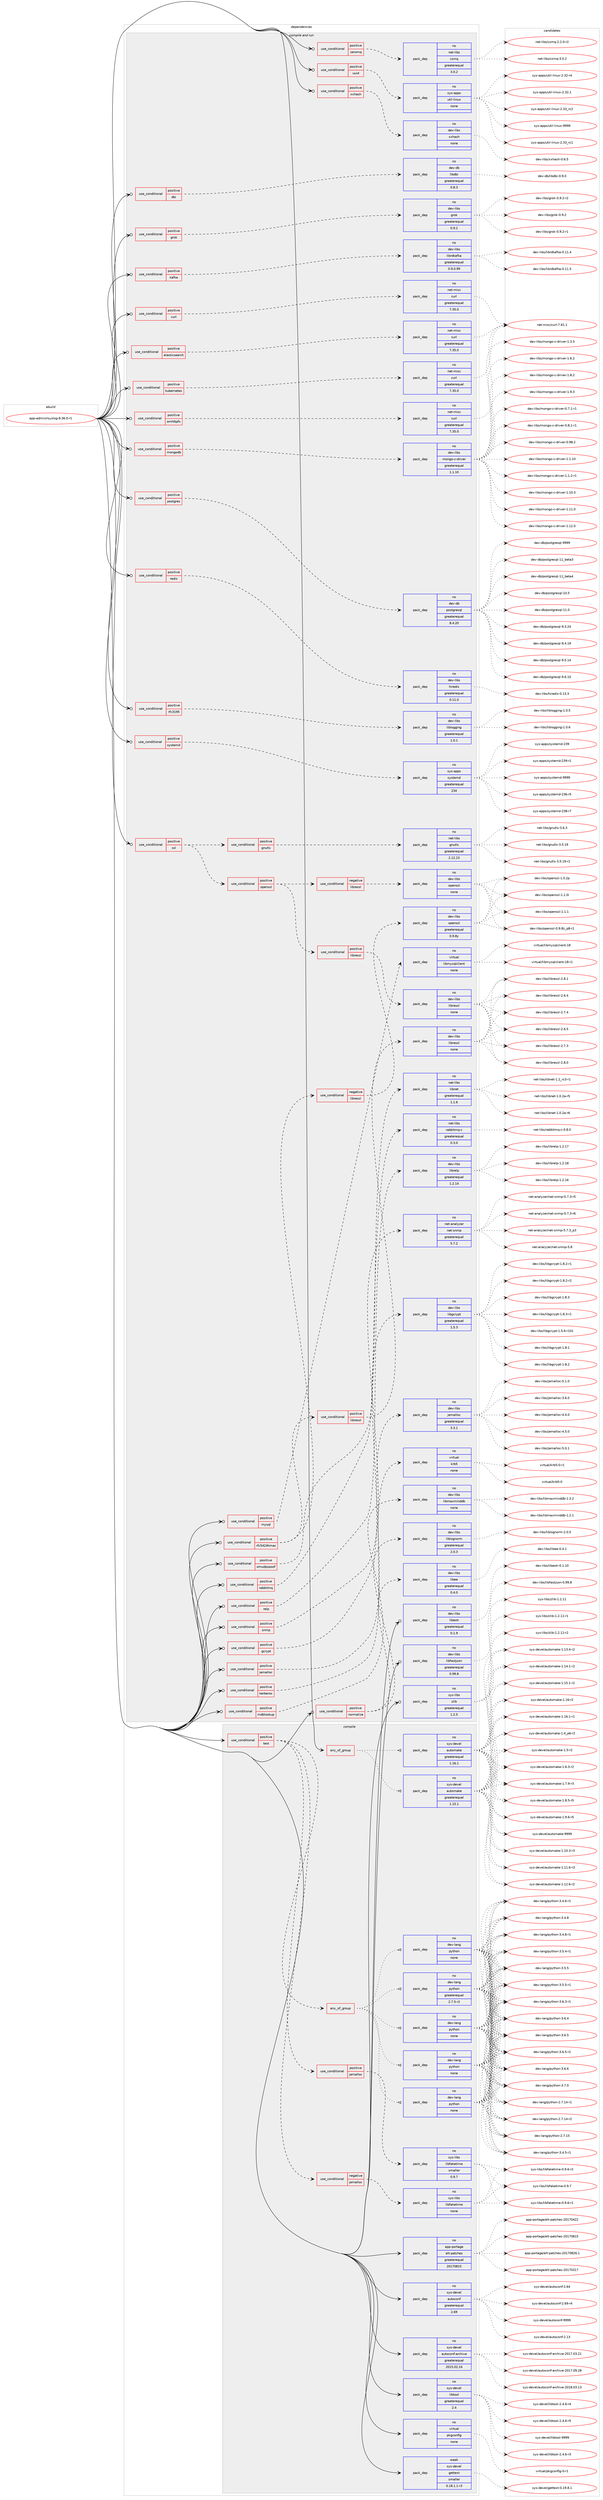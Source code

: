 digraph prolog {

# *************
# Graph options
# *************

newrank=true;
concentrate=true;
compound=true;
graph [rankdir=LR,fontname=Helvetica,fontsize=10,ranksep=1.5];#, ranksep=2.5, nodesep=0.2];
edge  [arrowhead=vee];
node  [fontname=Helvetica,fontsize=10];

# **********
# The ebuild
# **********

subgraph cluster_leftcol {
color=gray;
rank=same;
label=<<i>ebuild</i>>;
id [label="app-admin/rsyslog-8.36.0-r1", color=red, width=4, href="../app-admin/rsyslog-8.36.0-r1.svg"];
}

# ****************
# The dependencies
# ****************

subgraph cluster_midcol {
color=gray;
label=<<i>dependencies</i>>;
subgraph cluster_compile {
fillcolor="#eeeeee";
style=filled;
label=<<i>compile</i>>;
subgraph any68 {
dependency1809 [label=<<TABLE BORDER="0" CELLBORDER="1" CELLSPACING="0" CELLPADDING="4"><TR><TD CELLPADDING="10">any_of_group</TD></TR></TABLE>>, shape=none, color=red];subgraph pack1466 {
dependency1810 [label=<<TABLE BORDER="0" CELLBORDER="1" CELLSPACING="0" CELLPADDING="4" WIDTH="220"><TR><TD ROWSPAN="6" CELLPADDING="30">pack_dep</TD></TR><TR><TD WIDTH="110">no</TD></TR><TR><TD>sys-devel</TD></TR><TR><TD>automake</TD></TR><TR><TD>greaterequal</TD></TR><TR><TD>1.16.1</TD></TR></TABLE>>, shape=none, color=blue];
}
dependency1809:e -> dependency1810:w [weight=20,style="dotted",arrowhead="oinv"];
subgraph pack1467 {
dependency1811 [label=<<TABLE BORDER="0" CELLBORDER="1" CELLSPACING="0" CELLPADDING="4" WIDTH="220"><TR><TD ROWSPAN="6" CELLPADDING="30">pack_dep</TD></TR><TR><TD WIDTH="110">no</TD></TR><TR><TD>sys-devel</TD></TR><TR><TD>automake</TD></TR><TR><TD>greaterequal</TD></TR><TR><TD>1.15.1</TD></TR></TABLE>>, shape=none, color=blue];
}
dependency1809:e -> dependency1811:w [weight=20,style="dotted",arrowhead="oinv"];
}
id:e -> dependency1809:w [weight=20,style="solid",arrowhead="vee"];
subgraph cond269 {
dependency1812 [label=<<TABLE BORDER="0" CELLBORDER="1" CELLSPACING="0" CELLPADDING="4"><TR><TD ROWSPAN="3" CELLPADDING="10">use_conditional</TD></TR><TR><TD>positive</TD></TR><TR><TD>test</TD></TR></TABLE>>, shape=none, color=red];
subgraph cond270 {
dependency1813 [label=<<TABLE BORDER="0" CELLBORDER="1" CELLSPACING="0" CELLPADDING="4"><TR><TD ROWSPAN="3" CELLPADDING="10">use_conditional</TD></TR><TR><TD>positive</TD></TR><TR><TD>jemalloc</TD></TR></TABLE>>, shape=none, color=red];
subgraph pack1468 {
dependency1814 [label=<<TABLE BORDER="0" CELLBORDER="1" CELLSPACING="0" CELLPADDING="4" WIDTH="220"><TR><TD ROWSPAN="6" CELLPADDING="30">pack_dep</TD></TR><TR><TD WIDTH="110">no</TD></TR><TR><TD>sys-libs</TD></TR><TR><TD>libfaketime</TD></TR><TR><TD>smaller</TD></TR><TR><TD>0.9.7</TD></TR></TABLE>>, shape=none, color=blue];
}
dependency1813:e -> dependency1814:w [weight=20,style="dashed",arrowhead="vee"];
}
dependency1812:e -> dependency1813:w [weight=20,style="dashed",arrowhead="vee"];
subgraph cond271 {
dependency1815 [label=<<TABLE BORDER="0" CELLBORDER="1" CELLSPACING="0" CELLPADDING="4"><TR><TD ROWSPAN="3" CELLPADDING="10">use_conditional</TD></TR><TR><TD>negative</TD></TR><TR><TD>jemalloc</TD></TR></TABLE>>, shape=none, color=red];
subgraph pack1469 {
dependency1816 [label=<<TABLE BORDER="0" CELLBORDER="1" CELLSPACING="0" CELLPADDING="4" WIDTH="220"><TR><TD ROWSPAN="6" CELLPADDING="30">pack_dep</TD></TR><TR><TD WIDTH="110">no</TD></TR><TR><TD>sys-libs</TD></TR><TR><TD>libfaketime</TD></TR><TR><TD>none</TD></TR><TR><TD></TD></TR></TABLE>>, shape=none, color=blue];
}
dependency1815:e -> dependency1816:w [weight=20,style="dashed",arrowhead="vee"];
}
dependency1812:e -> dependency1815:w [weight=20,style="dashed",arrowhead="vee"];
subgraph any69 {
dependency1817 [label=<<TABLE BORDER="0" CELLBORDER="1" CELLSPACING="0" CELLPADDING="4"><TR><TD CELLPADDING="10">any_of_group</TD></TR></TABLE>>, shape=none, color=red];subgraph pack1470 {
dependency1818 [label=<<TABLE BORDER="0" CELLBORDER="1" CELLSPACING="0" CELLPADDING="4" WIDTH="220"><TR><TD ROWSPAN="6" CELLPADDING="30">pack_dep</TD></TR><TR><TD WIDTH="110">no</TD></TR><TR><TD>dev-lang</TD></TR><TR><TD>python</TD></TR><TR><TD>none</TD></TR><TR><TD></TD></TR></TABLE>>, shape=none, color=blue];
}
dependency1817:e -> dependency1818:w [weight=20,style="dotted",arrowhead="oinv"];
subgraph pack1471 {
dependency1819 [label=<<TABLE BORDER="0" CELLBORDER="1" CELLSPACING="0" CELLPADDING="4" WIDTH="220"><TR><TD ROWSPAN="6" CELLPADDING="30">pack_dep</TD></TR><TR><TD WIDTH="110">no</TD></TR><TR><TD>dev-lang</TD></TR><TR><TD>python</TD></TR><TR><TD>none</TD></TR><TR><TD></TD></TR></TABLE>>, shape=none, color=blue];
}
dependency1817:e -> dependency1819:w [weight=20,style="dotted",arrowhead="oinv"];
subgraph pack1472 {
dependency1820 [label=<<TABLE BORDER="0" CELLBORDER="1" CELLSPACING="0" CELLPADDING="4" WIDTH="220"><TR><TD ROWSPAN="6" CELLPADDING="30">pack_dep</TD></TR><TR><TD WIDTH="110">no</TD></TR><TR><TD>dev-lang</TD></TR><TR><TD>python</TD></TR><TR><TD>none</TD></TR><TR><TD></TD></TR></TABLE>>, shape=none, color=blue];
}
dependency1817:e -> dependency1820:w [weight=20,style="dotted",arrowhead="oinv"];
subgraph pack1473 {
dependency1821 [label=<<TABLE BORDER="0" CELLBORDER="1" CELLSPACING="0" CELLPADDING="4" WIDTH="220"><TR><TD ROWSPAN="6" CELLPADDING="30">pack_dep</TD></TR><TR><TD WIDTH="110">no</TD></TR><TR><TD>dev-lang</TD></TR><TR><TD>python</TD></TR><TR><TD>none</TD></TR><TR><TD></TD></TR></TABLE>>, shape=none, color=blue];
}
dependency1817:e -> dependency1821:w [weight=20,style="dotted",arrowhead="oinv"];
subgraph pack1474 {
dependency1822 [label=<<TABLE BORDER="0" CELLBORDER="1" CELLSPACING="0" CELLPADDING="4" WIDTH="220"><TR><TD ROWSPAN="6" CELLPADDING="30">pack_dep</TD></TR><TR><TD WIDTH="110">no</TD></TR><TR><TD>dev-lang</TD></TR><TR><TD>python</TD></TR><TR><TD>greaterequal</TD></TR><TR><TD>2.7.5-r2</TD></TR></TABLE>>, shape=none, color=blue];
}
dependency1817:e -> dependency1822:w [weight=20,style="dotted",arrowhead="oinv"];
}
dependency1812:e -> dependency1817:w [weight=20,style="dashed",arrowhead="vee"];
}
id:e -> dependency1812:w [weight=20,style="solid",arrowhead="vee"];
subgraph pack1475 {
dependency1823 [label=<<TABLE BORDER="0" CELLBORDER="1" CELLSPACING="0" CELLPADDING="4" WIDTH="220"><TR><TD ROWSPAN="6" CELLPADDING="30">pack_dep</TD></TR><TR><TD WIDTH="110">no</TD></TR><TR><TD>app-portage</TD></TR><TR><TD>elt-patches</TD></TR><TR><TD>greaterequal</TD></TR><TR><TD>20170815</TD></TR></TABLE>>, shape=none, color=blue];
}
id:e -> dependency1823:w [weight=20,style="solid",arrowhead="vee"];
subgraph pack1476 {
dependency1824 [label=<<TABLE BORDER="0" CELLBORDER="1" CELLSPACING="0" CELLPADDING="4" WIDTH="220"><TR><TD ROWSPAN="6" CELLPADDING="30">pack_dep</TD></TR><TR><TD WIDTH="110">no</TD></TR><TR><TD>sys-devel</TD></TR><TR><TD>autoconf</TD></TR><TR><TD>greaterequal</TD></TR><TR><TD>2.69</TD></TR></TABLE>>, shape=none, color=blue];
}
id:e -> dependency1824:w [weight=20,style="solid",arrowhead="vee"];
subgraph pack1477 {
dependency1825 [label=<<TABLE BORDER="0" CELLBORDER="1" CELLSPACING="0" CELLPADDING="4" WIDTH="220"><TR><TD ROWSPAN="6" CELLPADDING="30">pack_dep</TD></TR><TR><TD WIDTH="110">no</TD></TR><TR><TD>sys-devel</TD></TR><TR><TD>autoconf-archive</TD></TR><TR><TD>greaterequal</TD></TR><TR><TD>2015.02.24</TD></TR></TABLE>>, shape=none, color=blue];
}
id:e -> dependency1825:w [weight=20,style="solid",arrowhead="vee"];
subgraph pack1478 {
dependency1826 [label=<<TABLE BORDER="0" CELLBORDER="1" CELLSPACING="0" CELLPADDING="4" WIDTH="220"><TR><TD ROWSPAN="6" CELLPADDING="30">pack_dep</TD></TR><TR><TD WIDTH="110">no</TD></TR><TR><TD>sys-devel</TD></TR><TR><TD>libtool</TD></TR><TR><TD>greaterequal</TD></TR><TR><TD>2.4</TD></TR></TABLE>>, shape=none, color=blue];
}
id:e -> dependency1826:w [weight=20,style="solid",arrowhead="vee"];
subgraph pack1479 {
dependency1827 [label=<<TABLE BORDER="0" CELLBORDER="1" CELLSPACING="0" CELLPADDING="4" WIDTH="220"><TR><TD ROWSPAN="6" CELLPADDING="30">pack_dep</TD></TR><TR><TD WIDTH="110">no</TD></TR><TR><TD>virtual</TD></TR><TR><TD>pkgconfig</TD></TR><TR><TD>none</TD></TR><TR><TD></TD></TR></TABLE>>, shape=none, color=blue];
}
id:e -> dependency1827:w [weight=20,style="solid",arrowhead="vee"];
subgraph pack1480 {
dependency1828 [label=<<TABLE BORDER="0" CELLBORDER="1" CELLSPACING="0" CELLPADDING="4" WIDTH="220"><TR><TD ROWSPAN="6" CELLPADDING="30">pack_dep</TD></TR><TR><TD WIDTH="110">weak</TD></TR><TR><TD>sys-devel</TD></TR><TR><TD>gettext</TD></TR><TR><TD>smaller</TD></TR><TR><TD>0.18.1.1-r3</TD></TR></TABLE>>, shape=none, color=blue];
}
id:e -> dependency1828:w [weight=20,style="solid",arrowhead="vee"];
}
subgraph cluster_compileandrun {
fillcolor="#eeeeee";
style=filled;
label=<<i>compile and run</i>>;
subgraph cond272 {
dependency1829 [label=<<TABLE BORDER="0" CELLBORDER="1" CELLSPACING="0" CELLPADDING="4"><TR><TD ROWSPAN="3" CELLPADDING="10">use_conditional</TD></TR><TR><TD>positive</TD></TR><TR><TD>curl</TD></TR></TABLE>>, shape=none, color=red];
subgraph pack1481 {
dependency1830 [label=<<TABLE BORDER="0" CELLBORDER="1" CELLSPACING="0" CELLPADDING="4" WIDTH="220"><TR><TD ROWSPAN="6" CELLPADDING="30">pack_dep</TD></TR><TR><TD WIDTH="110">no</TD></TR><TR><TD>net-misc</TD></TR><TR><TD>curl</TD></TR><TR><TD>greaterequal</TD></TR><TR><TD>7.35.0</TD></TR></TABLE>>, shape=none, color=blue];
}
dependency1829:e -> dependency1830:w [weight=20,style="dashed",arrowhead="vee"];
}
id:e -> dependency1829:w [weight=20,style="solid",arrowhead="odotvee"];
subgraph cond273 {
dependency1831 [label=<<TABLE BORDER="0" CELLBORDER="1" CELLSPACING="0" CELLPADDING="4"><TR><TD ROWSPAN="3" CELLPADDING="10">use_conditional</TD></TR><TR><TD>positive</TD></TR><TR><TD>dbi</TD></TR></TABLE>>, shape=none, color=red];
subgraph pack1482 {
dependency1832 [label=<<TABLE BORDER="0" CELLBORDER="1" CELLSPACING="0" CELLPADDING="4" WIDTH="220"><TR><TD ROWSPAN="6" CELLPADDING="30">pack_dep</TD></TR><TR><TD WIDTH="110">no</TD></TR><TR><TD>dev-db</TD></TR><TR><TD>libdbi</TD></TR><TR><TD>greaterequal</TD></TR><TR><TD>0.8.3</TD></TR></TABLE>>, shape=none, color=blue];
}
dependency1831:e -> dependency1832:w [weight=20,style="dashed",arrowhead="vee"];
}
id:e -> dependency1831:w [weight=20,style="solid",arrowhead="odotvee"];
subgraph cond274 {
dependency1833 [label=<<TABLE BORDER="0" CELLBORDER="1" CELLSPACING="0" CELLPADDING="4"><TR><TD ROWSPAN="3" CELLPADDING="10">use_conditional</TD></TR><TR><TD>positive</TD></TR><TR><TD>elasticsearch</TD></TR></TABLE>>, shape=none, color=red];
subgraph pack1483 {
dependency1834 [label=<<TABLE BORDER="0" CELLBORDER="1" CELLSPACING="0" CELLPADDING="4" WIDTH="220"><TR><TD ROWSPAN="6" CELLPADDING="30">pack_dep</TD></TR><TR><TD WIDTH="110">no</TD></TR><TR><TD>net-misc</TD></TR><TR><TD>curl</TD></TR><TR><TD>greaterequal</TD></TR><TR><TD>7.35.0</TD></TR></TABLE>>, shape=none, color=blue];
}
dependency1833:e -> dependency1834:w [weight=20,style="dashed",arrowhead="vee"];
}
id:e -> dependency1833:w [weight=20,style="solid",arrowhead="odotvee"];
subgraph cond275 {
dependency1835 [label=<<TABLE BORDER="0" CELLBORDER="1" CELLSPACING="0" CELLPADDING="4"><TR><TD ROWSPAN="3" CELLPADDING="10">use_conditional</TD></TR><TR><TD>positive</TD></TR><TR><TD>gcrypt</TD></TR></TABLE>>, shape=none, color=red];
subgraph pack1484 {
dependency1836 [label=<<TABLE BORDER="0" CELLBORDER="1" CELLSPACING="0" CELLPADDING="4" WIDTH="220"><TR><TD ROWSPAN="6" CELLPADDING="30">pack_dep</TD></TR><TR><TD WIDTH="110">no</TD></TR><TR><TD>dev-libs</TD></TR><TR><TD>libgcrypt</TD></TR><TR><TD>greaterequal</TD></TR><TR><TD>1.5.3</TD></TR></TABLE>>, shape=none, color=blue];
}
dependency1835:e -> dependency1836:w [weight=20,style="dashed",arrowhead="vee"];
}
id:e -> dependency1835:w [weight=20,style="solid",arrowhead="odotvee"];
subgraph cond276 {
dependency1837 [label=<<TABLE BORDER="0" CELLBORDER="1" CELLSPACING="0" CELLPADDING="4"><TR><TD ROWSPAN="3" CELLPADDING="10">use_conditional</TD></TR><TR><TD>positive</TD></TR><TR><TD>grok</TD></TR></TABLE>>, shape=none, color=red];
subgraph pack1485 {
dependency1838 [label=<<TABLE BORDER="0" CELLBORDER="1" CELLSPACING="0" CELLPADDING="4" WIDTH="220"><TR><TD ROWSPAN="6" CELLPADDING="30">pack_dep</TD></TR><TR><TD WIDTH="110">no</TD></TR><TR><TD>dev-libs</TD></TR><TR><TD>grok</TD></TR><TR><TD>greaterequal</TD></TR><TR><TD>0.9.2</TD></TR></TABLE>>, shape=none, color=blue];
}
dependency1837:e -> dependency1838:w [weight=20,style="dashed",arrowhead="vee"];
}
id:e -> dependency1837:w [weight=20,style="solid",arrowhead="odotvee"];
subgraph cond277 {
dependency1839 [label=<<TABLE BORDER="0" CELLBORDER="1" CELLSPACING="0" CELLPADDING="4"><TR><TD ROWSPAN="3" CELLPADDING="10">use_conditional</TD></TR><TR><TD>positive</TD></TR><TR><TD>jemalloc</TD></TR></TABLE>>, shape=none, color=red];
subgraph pack1486 {
dependency1840 [label=<<TABLE BORDER="0" CELLBORDER="1" CELLSPACING="0" CELLPADDING="4" WIDTH="220"><TR><TD ROWSPAN="6" CELLPADDING="30">pack_dep</TD></TR><TR><TD WIDTH="110">no</TD></TR><TR><TD>dev-libs</TD></TR><TR><TD>jemalloc</TD></TR><TR><TD>greaterequal</TD></TR><TR><TD>3.3.1</TD></TR></TABLE>>, shape=none, color=blue];
}
dependency1839:e -> dependency1840:w [weight=20,style="dashed",arrowhead="vee"];
}
id:e -> dependency1839:w [weight=20,style="solid",arrowhead="odotvee"];
subgraph cond278 {
dependency1841 [label=<<TABLE BORDER="0" CELLBORDER="1" CELLSPACING="0" CELLPADDING="4"><TR><TD ROWSPAN="3" CELLPADDING="10">use_conditional</TD></TR><TR><TD>positive</TD></TR><TR><TD>kafka</TD></TR></TABLE>>, shape=none, color=red];
subgraph pack1487 {
dependency1842 [label=<<TABLE BORDER="0" CELLBORDER="1" CELLSPACING="0" CELLPADDING="4" WIDTH="220"><TR><TD ROWSPAN="6" CELLPADDING="30">pack_dep</TD></TR><TR><TD WIDTH="110">no</TD></TR><TR><TD>dev-libs</TD></TR><TR><TD>librdkafka</TD></TR><TR><TD>greaterequal</TD></TR><TR><TD>0.9.0.99</TD></TR></TABLE>>, shape=none, color=blue];
}
dependency1841:e -> dependency1842:w [weight=20,style="dashed",arrowhead="vee"];
}
id:e -> dependency1841:w [weight=20,style="solid",arrowhead="odotvee"];
subgraph cond279 {
dependency1843 [label=<<TABLE BORDER="0" CELLBORDER="1" CELLSPACING="0" CELLPADDING="4"><TR><TD ROWSPAN="3" CELLPADDING="10">use_conditional</TD></TR><TR><TD>positive</TD></TR><TR><TD>kerberos</TD></TR></TABLE>>, shape=none, color=red];
subgraph pack1488 {
dependency1844 [label=<<TABLE BORDER="0" CELLBORDER="1" CELLSPACING="0" CELLPADDING="4" WIDTH="220"><TR><TD ROWSPAN="6" CELLPADDING="30">pack_dep</TD></TR><TR><TD WIDTH="110">no</TD></TR><TR><TD>virtual</TD></TR><TR><TD>krb5</TD></TR><TR><TD>none</TD></TR><TR><TD></TD></TR></TABLE>>, shape=none, color=blue];
}
dependency1843:e -> dependency1844:w [weight=20,style="dashed",arrowhead="vee"];
}
id:e -> dependency1843:w [weight=20,style="solid",arrowhead="odotvee"];
subgraph cond280 {
dependency1845 [label=<<TABLE BORDER="0" CELLBORDER="1" CELLSPACING="0" CELLPADDING="4"><TR><TD ROWSPAN="3" CELLPADDING="10">use_conditional</TD></TR><TR><TD>positive</TD></TR><TR><TD>kubernetes</TD></TR></TABLE>>, shape=none, color=red];
subgraph pack1489 {
dependency1846 [label=<<TABLE BORDER="0" CELLBORDER="1" CELLSPACING="0" CELLPADDING="4" WIDTH="220"><TR><TD ROWSPAN="6" CELLPADDING="30">pack_dep</TD></TR><TR><TD WIDTH="110">no</TD></TR><TR><TD>net-misc</TD></TR><TR><TD>curl</TD></TR><TR><TD>greaterequal</TD></TR><TR><TD>7.35.0</TD></TR></TABLE>>, shape=none, color=blue];
}
dependency1845:e -> dependency1846:w [weight=20,style="dashed",arrowhead="vee"];
}
id:e -> dependency1845:w [weight=20,style="solid",arrowhead="odotvee"];
subgraph cond281 {
dependency1847 [label=<<TABLE BORDER="0" CELLBORDER="1" CELLSPACING="0" CELLPADDING="4"><TR><TD ROWSPAN="3" CELLPADDING="10">use_conditional</TD></TR><TR><TD>positive</TD></TR><TR><TD>mdblookup</TD></TR></TABLE>>, shape=none, color=red];
subgraph pack1490 {
dependency1848 [label=<<TABLE BORDER="0" CELLBORDER="1" CELLSPACING="0" CELLPADDING="4" WIDTH="220"><TR><TD ROWSPAN="6" CELLPADDING="30">pack_dep</TD></TR><TR><TD WIDTH="110">no</TD></TR><TR><TD>dev-libs</TD></TR><TR><TD>libmaxminddb</TD></TR><TR><TD>none</TD></TR><TR><TD></TD></TR></TABLE>>, shape=none, color=blue];
}
dependency1847:e -> dependency1848:w [weight=20,style="dashed",arrowhead="vee"];
}
id:e -> dependency1847:w [weight=20,style="solid",arrowhead="odotvee"];
subgraph cond282 {
dependency1849 [label=<<TABLE BORDER="0" CELLBORDER="1" CELLSPACING="0" CELLPADDING="4"><TR><TD ROWSPAN="3" CELLPADDING="10">use_conditional</TD></TR><TR><TD>positive</TD></TR><TR><TD>mongodb</TD></TR></TABLE>>, shape=none, color=red];
subgraph pack1491 {
dependency1850 [label=<<TABLE BORDER="0" CELLBORDER="1" CELLSPACING="0" CELLPADDING="4" WIDTH="220"><TR><TD ROWSPAN="6" CELLPADDING="30">pack_dep</TD></TR><TR><TD WIDTH="110">no</TD></TR><TR><TD>dev-libs</TD></TR><TR><TD>mongo-c-driver</TD></TR><TR><TD>greaterequal</TD></TR><TR><TD>1.1.10</TD></TR></TABLE>>, shape=none, color=blue];
}
dependency1849:e -> dependency1850:w [weight=20,style="dashed",arrowhead="vee"];
}
id:e -> dependency1849:w [weight=20,style="solid",arrowhead="odotvee"];
subgraph cond283 {
dependency1851 [label=<<TABLE BORDER="0" CELLBORDER="1" CELLSPACING="0" CELLPADDING="4"><TR><TD ROWSPAN="3" CELLPADDING="10">use_conditional</TD></TR><TR><TD>positive</TD></TR><TR><TD>mysql</TD></TR></TABLE>>, shape=none, color=red];
subgraph pack1492 {
dependency1852 [label=<<TABLE BORDER="0" CELLBORDER="1" CELLSPACING="0" CELLPADDING="4" WIDTH="220"><TR><TD ROWSPAN="6" CELLPADDING="30">pack_dep</TD></TR><TR><TD WIDTH="110">no</TD></TR><TR><TD>virtual</TD></TR><TR><TD>libmysqlclient</TD></TR><TR><TD>none</TD></TR><TR><TD></TD></TR></TABLE>>, shape=none, color=blue];
}
dependency1851:e -> dependency1852:w [weight=20,style="dashed",arrowhead="vee"];
}
id:e -> dependency1851:w [weight=20,style="solid",arrowhead="odotvee"];
subgraph cond284 {
dependency1853 [label=<<TABLE BORDER="0" CELLBORDER="1" CELLSPACING="0" CELLPADDING="4"><TR><TD ROWSPAN="3" CELLPADDING="10">use_conditional</TD></TR><TR><TD>positive</TD></TR><TR><TD>normalize</TD></TR></TABLE>>, shape=none, color=red];
subgraph pack1493 {
dependency1854 [label=<<TABLE BORDER="0" CELLBORDER="1" CELLSPACING="0" CELLPADDING="4" WIDTH="220"><TR><TD ROWSPAN="6" CELLPADDING="30">pack_dep</TD></TR><TR><TD WIDTH="110">no</TD></TR><TR><TD>dev-libs</TD></TR><TR><TD>libee</TD></TR><TR><TD>greaterequal</TD></TR><TR><TD>0.4.0</TD></TR></TABLE>>, shape=none, color=blue];
}
dependency1853:e -> dependency1854:w [weight=20,style="dashed",arrowhead="vee"];
subgraph pack1494 {
dependency1855 [label=<<TABLE BORDER="0" CELLBORDER="1" CELLSPACING="0" CELLPADDING="4" WIDTH="220"><TR><TD ROWSPAN="6" CELLPADDING="30">pack_dep</TD></TR><TR><TD WIDTH="110">no</TD></TR><TR><TD>dev-libs</TD></TR><TR><TD>liblognorm</TD></TR><TR><TD>greaterequal</TD></TR><TR><TD>2.0.3</TD></TR></TABLE>>, shape=none, color=blue];
}
dependency1853:e -> dependency1855:w [weight=20,style="dashed",arrowhead="vee"];
}
id:e -> dependency1853:w [weight=20,style="solid",arrowhead="odotvee"];
subgraph cond285 {
dependency1856 [label=<<TABLE BORDER="0" CELLBORDER="1" CELLSPACING="0" CELLPADDING="4"><TR><TD ROWSPAN="3" CELLPADDING="10">use_conditional</TD></TR><TR><TD>positive</TD></TR><TR><TD>omhttpfs</TD></TR></TABLE>>, shape=none, color=red];
subgraph pack1495 {
dependency1857 [label=<<TABLE BORDER="0" CELLBORDER="1" CELLSPACING="0" CELLPADDING="4" WIDTH="220"><TR><TD ROWSPAN="6" CELLPADDING="30">pack_dep</TD></TR><TR><TD WIDTH="110">no</TD></TR><TR><TD>net-misc</TD></TR><TR><TD>curl</TD></TR><TR><TD>greaterequal</TD></TR><TR><TD>7.35.0</TD></TR></TABLE>>, shape=none, color=blue];
}
dependency1856:e -> dependency1857:w [weight=20,style="dashed",arrowhead="vee"];
}
id:e -> dependency1856:w [weight=20,style="solid",arrowhead="odotvee"];
subgraph cond286 {
dependency1858 [label=<<TABLE BORDER="0" CELLBORDER="1" CELLSPACING="0" CELLPADDING="4"><TR><TD ROWSPAN="3" CELLPADDING="10">use_conditional</TD></TR><TR><TD>positive</TD></TR><TR><TD>omudpspoof</TD></TR></TABLE>>, shape=none, color=red];
subgraph pack1496 {
dependency1859 [label=<<TABLE BORDER="0" CELLBORDER="1" CELLSPACING="0" CELLPADDING="4" WIDTH="220"><TR><TD ROWSPAN="6" CELLPADDING="30">pack_dep</TD></TR><TR><TD WIDTH="110">no</TD></TR><TR><TD>net-libs</TD></TR><TR><TD>libnet</TD></TR><TR><TD>greaterequal</TD></TR><TR><TD>1.1.6</TD></TR></TABLE>>, shape=none, color=blue];
}
dependency1858:e -> dependency1859:w [weight=20,style="dashed",arrowhead="vee"];
}
id:e -> dependency1858:w [weight=20,style="solid",arrowhead="odotvee"];
subgraph cond287 {
dependency1860 [label=<<TABLE BORDER="0" CELLBORDER="1" CELLSPACING="0" CELLPADDING="4"><TR><TD ROWSPAN="3" CELLPADDING="10">use_conditional</TD></TR><TR><TD>positive</TD></TR><TR><TD>postgres</TD></TR></TABLE>>, shape=none, color=red];
subgraph pack1497 {
dependency1861 [label=<<TABLE BORDER="0" CELLBORDER="1" CELLSPACING="0" CELLPADDING="4" WIDTH="220"><TR><TD ROWSPAN="6" CELLPADDING="30">pack_dep</TD></TR><TR><TD WIDTH="110">no</TD></TR><TR><TD>dev-db</TD></TR><TR><TD>postgresql</TD></TR><TR><TD>greaterequal</TD></TR><TR><TD>8.4.20</TD></TR></TABLE>>, shape=none, color=blue];
}
dependency1860:e -> dependency1861:w [weight=20,style="dashed",arrowhead="vee"];
}
id:e -> dependency1860:w [weight=20,style="solid",arrowhead="odotvee"];
subgraph cond288 {
dependency1862 [label=<<TABLE BORDER="0" CELLBORDER="1" CELLSPACING="0" CELLPADDING="4"><TR><TD ROWSPAN="3" CELLPADDING="10">use_conditional</TD></TR><TR><TD>positive</TD></TR><TR><TD>rabbitmq</TD></TR></TABLE>>, shape=none, color=red];
subgraph pack1498 {
dependency1863 [label=<<TABLE BORDER="0" CELLBORDER="1" CELLSPACING="0" CELLPADDING="4" WIDTH="220"><TR><TD ROWSPAN="6" CELLPADDING="30">pack_dep</TD></TR><TR><TD WIDTH="110">no</TD></TR><TR><TD>net-libs</TD></TR><TR><TD>rabbitmq-c</TD></TR><TR><TD>greaterequal</TD></TR><TR><TD>0.3.0</TD></TR></TABLE>>, shape=none, color=blue];
}
dependency1862:e -> dependency1863:w [weight=20,style="dashed",arrowhead="vee"];
}
id:e -> dependency1862:w [weight=20,style="solid",arrowhead="odotvee"];
subgraph cond289 {
dependency1864 [label=<<TABLE BORDER="0" CELLBORDER="1" CELLSPACING="0" CELLPADDING="4"><TR><TD ROWSPAN="3" CELLPADDING="10">use_conditional</TD></TR><TR><TD>positive</TD></TR><TR><TD>redis</TD></TR></TABLE>>, shape=none, color=red];
subgraph pack1499 {
dependency1865 [label=<<TABLE BORDER="0" CELLBORDER="1" CELLSPACING="0" CELLPADDING="4" WIDTH="220"><TR><TD ROWSPAN="6" CELLPADDING="30">pack_dep</TD></TR><TR><TD WIDTH="110">no</TD></TR><TR><TD>dev-libs</TD></TR><TR><TD>hiredis</TD></TR><TR><TD>greaterequal</TD></TR><TR><TD>0.11.0</TD></TR></TABLE>>, shape=none, color=blue];
}
dependency1864:e -> dependency1865:w [weight=20,style="dashed",arrowhead="vee"];
}
id:e -> dependency1864:w [weight=20,style="solid",arrowhead="odotvee"];
subgraph cond290 {
dependency1866 [label=<<TABLE BORDER="0" CELLBORDER="1" CELLSPACING="0" CELLPADDING="4"><TR><TD ROWSPAN="3" CELLPADDING="10">use_conditional</TD></TR><TR><TD>positive</TD></TR><TR><TD>relp</TD></TR></TABLE>>, shape=none, color=red];
subgraph pack1500 {
dependency1867 [label=<<TABLE BORDER="0" CELLBORDER="1" CELLSPACING="0" CELLPADDING="4" WIDTH="220"><TR><TD ROWSPAN="6" CELLPADDING="30">pack_dep</TD></TR><TR><TD WIDTH="110">no</TD></TR><TR><TD>dev-libs</TD></TR><TR><TD>librelp</TD></TR><TR><TD>greaterequal</TD></TR><TR><TD>1.2.14</TD></TR></TABLE>>, shape=none, color=blue];
}
dependency1866:e -> dependency1867:w [weight=20,style="dashed",arrowhead="vee"];
}
id:e -> dependency1866:w [weight=20,style="solid",arrowhead="odotvee"];
subgraph cond291 {
dependency1868 [label=<<TABLE BORDER="0" CELLBORDER="1" CELLSPACING="0" CELLPADDING="4"><TR><TD ROWSPAN="3" CELLPADDING="10">use_conditional</TD></TR><TR><TD>positive</TD></TR><TR><TD>rfc3195</TD></TR></TABLE>>, shape=none, color=red];
subgraph pack1501 {
dependency1869 [label=<<TABLE BORDER="0" CELLBORDER="1" CELLSPACING="0" CELLPADDING="4" WIDTH="220"><TR><TD ROWSPAN="6" CELLPADDING="30">pack_dep</TD></TR><TR><TD WIDTH="110">no</TD></TR><TR><TD>dev-libs</TD></TR><TR><TD>liblogging</TD></TR><TR><TD>greaterequal</TD></TR><TR><TD>1.0.1</TD></TR></TABLE>>, shape=none, color=blue];
}
dependency1868:e -> dependency1869:w [weight=20,style="dashed",arrowhead="vee"];
}
id:e -> dependency1868:w [weight=20,style="solid",arrowhead="odotvee"];
subgraph cond292 {
dependency1870 [label=<<TABLE BORDER="0" CELLBORDER="1" CELLSPACING="0" CELLPADDING="4"><TR><TD ROWSPAN="3" CELLPADDING="10">use_conditional</TD></TR><TR><TD>positive</TD></TR><TR><TD>rfc5424hmac</TD></TR></TABLE>>, shape=none, color=red];
subgraph cond293 {
dependency1871 [label=<<TABLE BORDER="0" CELLBORDER="1" CELLSPACING="0" CELLPADDING="4"><TR><TD ROWSPAN="3" CELLPADDING="10">use_conditional</TD></TR><TR><TD>negative</TD></TR><TR><TD>libressl</TD></TR></TABLE>>, shape=none, color=red];
subgraph pack1502 {
dependency1872 [label=<<TABLE BORDER="0" CELLBORDER="1" CELLSPACING="0" CELLPADDING="4" WIDTH="220"><TR><TD ROWSPAN="6" CELLPADDING="30">pack_dep</TD></TR><TR><TD WIDTH="110">no</TD></TR><TR><TD>dev-libs</TD></TR><TR><TD>openssl</TD></TR><TR><TD>greaterequal</TD></TR><TR><TD>0.9.8y</TD></TR></TABLE>>, shape=none, color=blue];
}
dependency1871:e -> dependency1872:w [weight=20,style="dashed",arrowhead="vee"];
}
dependency1870:e -> dependency1871:w [weight=20,style="dashed",arrowhead="vee"];
subgraph cond294 {
dependency1873 [label=<<TABLE BORDER="0" CELLBORDER="1" CELLSPACING="0" CELLPADDING="4"><TR><TD ROWSPAN="3" CELLPADDING="10">use_conditional</TD></TR><TR><TD>positive</TD></TR><TR><TD>libressl</TD></TR></TABLE>>, shape=none, color=red];
subgraph pack1503 {
dependency1874 [label=<<TABLE BORDER="0" CELLBORDER="1" CELLSPACING="0" CELLPADDING="4" WIDTH="220"><TR><TD ROWSPAN="6" CELLPADDING="30">pack_dep</TD></TR><TR><TD WIDTH="110">no</TD></TR><TR><TD>dev-libs</TD></TR><TR><TD>libressl</TD></TR><TR><TD>none</TD></TR><TR><TD></TD></TR></TABLE>>, shape=none, color=blue];
}
dependency1873:e -> dependency1874:w [weight=20,style="dashed",arrowhead="vee"];
}
dependency1870:e -> dependency1873:w [weight=20,style="dashed",arrowhead="vee"];
}
id:e -> dependency1870:w [weight=20,style="solid",arrowhead="odotvee"];
subgraph cond295 {
dependency1875 [label=<<TABLE BORDER="0" CELLBORDER="1" CELLSPACING="0" CELLPADDING="4"><TR><TD ROWSPAN="3" CELLPADDING="10">use_conditional</TD></TR><TR><TD>positive</TD></TR><TR><TD>snmp</TD></TR></TABLE>>, shape=none, color=red];
subgraph pack1504 {
dependency1876 [label=<<TABLE BORDER="0" CELLBORDER="1" CELLSPACING="0" CELLPADDING="4" WIDTH="220"><TR><TD ROWSPAN="6" CELLPADDING="30">pack_dep</TD></TR><TR><TD WIDTH="110">no</TD></TR><TR><TD>net-analyzer</TD></TR><TR><TD>net-snmp</TD></TR><TR><TD>greaterequal</TD></TR><TR><TD>5.7.2</TD></TR></TABLE>>, shape=none, color=blue];
}
dependency1875:e -> dependency1876:w [weight=20,style="dashed",arrowhead="vee"];
}
id:e -> dependency1875:w [weight=20,style="solid",arrowhead="odotvee"];
subgraph cond296 {
dependency1877 [label=<<TABLE BORDER="0" CELLBORDER="1" CELLSPACING="0" CELLPADDING="4"><TR><TD ROWSPAN="3" CELLPADDING="10">use_conditional</TD></TR><TR><TD>positive</TD></TR><TR><TD>ssl</TD></TR></TABLE>>, shape=none, color=red];
subgraph cond297 {
dependency1878 [label=<<TABLE BORDER="0" CELLBORDER="1" CELLSPACING="0" CELLPADDING="4"><TR><TD ROWSPAN="3" CELLPADDING="10">use_conditional</TD></TR><TR><TD>positive</TD></TR><TR><TD>gnutls</TD></TR></TABLE>>, shape=none, color=red];
subgraph pack1505 {
dependency1879 [label=<<TABLE BORDER="0" CELLBORDER="1" CELLSPACING="0" CELLPADDING="4" WIDTH="220"><TR><TD ROWSPAN="6" CELLPADDING="30">pack_dep</TD></TR><TR><TD WIDTH="110">no</TD></TR><TR><TD>net-libs</TD></TR><TR><TD>gnutls</TD></TR><TR><TD>greaterequal</TD></TR><TR><TD>2.12.23</TD></TR></TABLE>>, shape=none, color=blue];
}
dependency1878:e -> dependency1879:w [weight=20,style="dashed",arrowhead="vee"];
}
dependency1877:e -> dependency1878:w [weight=20,style="dashed",arrowhead="vee"];
subgraph cond298 {
dependency1880 [label=<<TABLE BORDER="0" CELLBORDER="1" CELLSPACING="0" CELLPADDING="4"><TR><TD ROWSPAN="3" CELLPADDING="10">use_conditional</TD></TR><TR><TD>positive</TD></TR><TR><TD>openssl</TD></TR></TABLE>>, shape=none, color=red];
subgraph cond299 {
dependency1881 [label=<<TABLE BORDER="0" CELLBORDER="1" CELLSPACING="0" CELLPADDING="4"><TR><TD ROWSPAN="3" CELLPADDING="10">use_conditional</TD></TR><TR><TD>negative</TD></TR><TR><TD>libressl</TD></TR></TABLE>>, shape=none, color=red];
subgraph pack1506 {
dependency1882 [label=<<TABLE BORDER="0" CELLBORDER="1" CELLSPACING="0" CELLPADDING="4" WIDTH="220"><TR><TD ROWSPAN="6" CELLPADDING="30">pack_dep</TD></TR><TR><TD WIDTH="110">no</TD></TR><TR><TD>dev-libs</TD></TR><TR><TD>openssl</TD></TR><TR><TD>none</TD></TR><TR><TD></TD></TR></TABLE>>, shape=none, color=blue];
}
dependency1881:e -> dependency1882:w [weight=20,style="dashed",arrowhead="vee"];
}
dependency1880:e -> dependency1881:w [weight=20,style="dashed",arrowhead="vee"];
subgraph cond300 {
dependency1883 [label=<<TABLE BORDER="0" CELLBORDER="1" CELLSPACING="0" CELLPADDING="4"><TR><TD ROWSPAN="3" CELLPADDING="10">use_conditional</TD></TR><TR><TD>positive</TD></TR><TR><TD>libressl</TD></TR></TABLE>>, shape=none, color=red];
subgraph pack1507 {
dependency1884 [label=<<TABLE BORDER="0" CELLBORDER="1" CELLSPACING="0" CELLPADDING="4" WIDTH="220"><TR><TD ROWSPAN="6" CELLPADDING="30">pack_dep</TD></TR><TR><TD WIDTH="110">no</TD></TR><TR><TD>dev-libs</TD></TR><TR><TD>libressl</TD></TR><TR><TD>none</TD></TR><TR><TD></TD></TR></TABLE>>, shape=none, color=blue];
}
dependency1883:e -> dependency1884:w [weight=20,style="dashed",arrowhead="vee"];
}
dependency1880:e -> dependency1883:w [weight=20,style="dashed",arrowhead="vee"];
}
dependency1877:e -> dependency1880:w [weight=20,style="dashed",arrowhead="vee"];
}
id:e -> dependency1877:w [weight=20,style="solid",arrowhead="odotvee"];
subgraph cond301 {
dependency1885 [label=<<TABLE BORDER="0" CELLBORDER="1" CELLSPACING="0" CELLPADDING="4"><TR><TD ROWSPAN="3" CELLPADDING="10">use_conditional</TD></TR><TR><TD>positive</TD></TR><TR><TD>systemd</TD></TR></TABLE>>, shape=none, color=red];
subgraph pack1508 {
dependency1886 [label=<<TABLE BORDER="0" CELLBORDER="1" CELLSPACING="0" CELLPADDING="4" WIDTH="220"><TR><TD ROWSPAN="6" CELLPADDING="30">pack_dep</TD></TR><TR><TD WIDTH="110">no</TD></TR><TR><TD>sys-apps</TD></TR><TR><TD>systemd</TD></TR><TR><TD>greaterequal</TD></TR><TR><TD>234</TD></TR></TABLE>>, shape=none, color=blue];
}
dependency1885:e -> dependency1886:w [weight=20,style="dashed",arrowhead="vee"];
}
id:e -> dependency1885:w [weight=20,style="solid",arrowhead="odotvee"];
subgraph cond302 {
dependency1887 [label=<<TABLE BORDER="0" CELLBORDER="1" CELLSPACING="0" CELLPADDING="4"><TR><TD ROWSPAN="3" CELLPADDING="10">use_conditional</TD></TR><TR><TD>positive</TD></TR><TR><TD>uuid</TD></TR></TABLE>>, shape=none, color=red];
subgraph pack1509 {
dependency1888 [label=<<TABLE BORDER="0" CELLBORDER="1" CELLSPACING="0" CELLPADDING="4" WIDTH="220"><TR><TD ROWSPAN="6" CELLPADDING="30">pack_dep</TD></TR><TR><TD WIDTH="110">no</TD></TR><TR><TD>sys-apps</TD></TR><TR><TD>util-linux</TD></TR><TR><TD>none</TD></TR><TR><TD></TD></TR></TABLE>>, shape=none, color=blue];
}
dependency1887:e -> dependency1888:w [weight=20,style="dashed",arrowhead="vee"];
}
id:e -> dependency1887:w [weight=20,style="solid",arrowhead="odotvee"];
subgraph cond303 {
dependency1889 [label=<<TABLE BORDER="0" CELLBORDER="1" CELLSPACING="0" CELLPADDING="4"><TR><TD ROWSPAN="3" CELLPADDING="10">use_conditional</TD></TR><TR><TD>positive</TD></TR><TR><TD>xxhash</TD></TR></TABLE>>, shape=none, color=red];
subgraph pack1510 {
dependency1890 [label=<<TABLE BORDER="0" CELLBORDER="1" CELLSPACING="0" CELLPADDING="4" WIDTH="220"><TR><TD ROWSPAN="6" CELLPADDING="30">pack_dep</TD></TR><TR><TD WIDTH="110">no</TD></TR><TR><TD>dev-libs</TD></TR><TR><TD>xxhash</TD></TR><TR><TD>none</TD></TR><TR><TD></TD></TR></TABLE>>, shape=none, color=blue];
}
dependency1889:e -> dependency1890:w [weight=20,style="dashed",arrowhead="vee"];
}
id:e -> dependency1889:w [weight=20,style="solid",arrowhead="odotvee"];
subgraph cond304 {
dependency1891 [label=<<TABLE BORDER="0" CELLBORDER="1" CELLSPACING="0" CELLPADDING="4"><TR><TD ROWSPAN="3" CELLPADDING="10">use_conditional</TD></TR><TR><TD>positive</TD></TR><TR><TD>zeromq</TD></TR></TABLE>>, shape=none, color=red];
subgraph pack1511 {
dependency1892 [label=<<TABLE BORDER="0" CELLBORDER="1" CELLSPACING="0" CELLPADDING="4" WIDTH="220"><TR><TD ROWSPAN="6" CELLPADDING="30">pack_dep</TD></TR><TR><TD WIDTH="110">no</TD></TR><TR><TD>net-libs</TD></TR><TR><TD>czmq</TD></TR><TR><TD>greaterequal</TD></TR><TR><TD>3.0.2</TD></TR></TABLE>>, shape=none, color=blue];
}
dependency1891:e -> dependency1892:w [weight=20,style="dashed",arrowhead="vee"];
}
id:e -> dependency1891:w [weight=20,style="solid",arrowhead="odotvee"];
subgraph pack1512 {
dependency1893 [label=<<TABLE BORDER="0" CELLBORDER="1" CELLSPACING="0" CELLPADDING="4" WIDTH="220"><TR><TD ROWSPAN="6" CELLPADDING="30">pack_dep</TD></TR><TR><TD WIDTH="110">no</TD></TR><TR><TD>dev-libs</TD></TR><TR><TD>libestr</TD></TR><TR><TD>greaterequal</TD></TR><TR><TD>0.1.9</TD></TR></TABLE>>, shape=none, color=blue];
}
id:e -> dependency1893:w [weight=20,style="solid",arrowhead="odotvee"];
subgraph pack1513 {
dependency1894 [label=<<TABLE BORDER="0" CELLBORDER="1" CELLSPACING="0" CELLPADDING="4" WIDTH="220"><TR><TD ROWSPAN="6" CELLPADDING="30">pack_dep</TD></TR><TR><TD WIDTH="110">no</TD></TR><TR><TD>dev-libs</TD></TR><TR><TD>libfastjson</TD></TR><TR><TD>greaterequal</TD></TR><TR><TD>0.99.8</TD></TR></TABLE>>, shape=none, color=blue];
}
id:e -> dependency1894:w [weight=20,style="solid",arrowhead="odotvee"];
subgraph pack1514 {
dependency1895 [label=<<TABLE BORDER="0" CELLBORDER="1" CELLSPACING="0" CELLPADDING="4" WIDTH="220"><TR><TD ROWSPAN="6" CELLPADDING="30">pack_dep</TD></TR><TR><TD WIDTH="110">no</TD></TR><TR><TD>sys-libs</TD></TR><TR><TD>zlib</TD></TR><TR><TD>greaterequal</TD></TR><TR><TD>1.2.5</TD></TR></TABLE>>, shape=none, color=blue];
}
id:e -> dependency1895:w [weight=20,style="solid",arrowhead="odotvee"];
}
subgraph cluster_run {
fillcolor="#eeeeee";
style=filled;
label=<<i>run</i>>;
}
}

# **************
# The candidates
# **************

subgraph cluster_choices {
rank=same;
color=gray;
label=<<i>candidates</i>>;

subgraph choice1466 {
color=black;
nodesep=1;
choice11512111545100101118101108479711711611110997107101454946494846514511451 [label="sys-devel/automake-1.10.3-r3", color=red, width=4,href="../sys-devel/automake-1.10.3-r3.svg"];
choice11512111545100101118101108479711711611110997107101454946494946544511451 [label="sys-devel/automake-1.11.6-r3", color=red, width=4,href="../sys-devel/automake-1.11.6-r3.svg"];
choice11512111545100101118101108479711711611110997107101454946495046544511450 [label="sys-devel/automake-1.12.6-r2", color=red, width=4,href="../sys-devel/automake-1.12.6-r2.svg"];
choice11512111545100101118101108479711711611110997107101454946495146524511450 [label="sys-devel/automake-1.13.4-r2", color=red, width=4,href="../sys-devel/automake-1.13.4-r2.svg"];
choice11512111545100101118101108479711711611110997107101454946495246494511450 [label="sys-devel/automake-1.14.1-r2", color=red, width=4,href="../sys-devel/automake-1.14.1-r2.svg"];
choice11512111545100101118101108479711711611110997107101454946495346494511450 [label="sys-devel/automake-1.15.1-r2", color=red, width=4,href="../sys-devel/automake-1.15.1-r2.svg"];
choice1151211154510010111810110847971171161111099710710145494649544511450 [label="sys-devel/automake-1.16-r2", color=red, width=4,href="../sys-devel/automake-1.16-r2.svg"];
choice11512111545100101118101108479711711611110997107101454946495446494511449 [label="sys-devel/automake-1.16.1-r1", color=red, width=4,href="../sys-devel/automake-1.16.1-r1.svg"];
choice115121115451001011181011084797117116111109971071014549465295112544511450 [label="sys-devel/automake-1.4_p6-r2", color=red, width=4,href="../sys-devel/automake-1.4_p6-r2.svg"];
choice11512111545100101118101108479711711611110997107101454946534511450 [label="sys-devel/automake-1.5-r2", color=red, width=4,href="../sys-devel/automake-1.5-r2.svg"];
choice115121115451001011181011084797117116111109971071014549465446514511450 [label="sys-devel/automake-1.6.3-r2", color=red, width=4,href="../sys-devel/automake-1.6.3-r2.svg"];
choice115121115451001011181011084797117116111109971071014549465546574511451 [label="sys-devel/automake-1.7.9-r3", color=red, width=4,href="../sys-devel/automake-1.7.9-r3.svg"];
choice115121115451001011181011084797117116111109971071014549465646534511453 [label="sys-devel/automake-1.8.5-r5", color=red, width=4,href="../sys-devel/automake-1.8.5-r5.svg"];
choice115121115451001011181011084797117116111109971071014549465746544511453 [label="sys-devel/automake-1.9.6-r5", color=red, width=4,href="../sys-devel/automake-1.9.6-r5.svg"];
choice115121115451001011181011084797117116111109971071014557575757 [label="sys-devel/automake-9999", color=red, width=4,href="../sys-devel/automake-9999.svg"];
dependency1810:e -> choice11512111545100101118101108479711711611110997107101454946494846514511451:w [style=dotted,weight="100"];
dependency1810:e -> choice11512111545100101118101108479711711611110997107101454946494946544511451:w [style=dotted,weight="100"];
dependency1810:e -> choice11512111545100101118101108479711711611110997107101454946495046544511450:w [style=dotted,weight="100"];
dependency1810:e -> choice11512111545100101118101108479711711611110997107101454946495146524511450:w [style=dotted,weight="100"];
dependency1810:e -> choice11512111545100101118101108479711711611110997107101454946495246494511450:w [style=dotted,weight="100"];
dependency1810:e -> choice11512111545100101118101108479711711611110997107101454946495346494511450:w [style=dotted,weight="100"];
dependency1810:e -> choice1151211154510010111810110847971171161111099710710145494649544511450:w [style=dotted,weight="100"];
dependency1810:e -> choice11512111545100101118101108479711711611110997107101454946495446494511449:w [style=dotted,weight="100"];
dependency1810:e -> choice115121115451001011181011084797117116111109971071014549465295112544511450:w [style=dotted,weight="100"];
dependency1810:e -> choice11512111545100101118101108479711711611110997107101454946534511450:w [style=dotted,weight="100"];
dependency1810:e -> choice115121115451001011181011084797117116111109971071014549465446514511450:w [style=dotted,weight="100"];
dependency1810:e -> choice115121115451001011181011084797117116111109971071014549465546574511451:w [style=dotted,weight="100"];
dependency1810:e -> choice115121115451001011181011084797117116111109971071014549465646534511453:w [style=dotted,weight="100"];
dependency1810:e -> choice115121115451001011181011084797117116111109971071014549465746544511453:w [style=dotted,weight="100"];
dependency1810:e -> choice115121115451001011181011084797117116111109971071014557575757:w [style=dotted,weight="100"];
}
subgraph choice1467 {
color=black;
nodesep=1;
choice11512111545100101118101108479711711611110997107101454946494846514511451 [label="sys-devel/automake-1.10.3-r3", color=red, width=4,href="../sys-devel/automake-1.10.3-r3.svg"];
choice11512111545100101118101108479711711611110997107101454946494946544511451 [label="sys-devel/automake-1.11.6-r3", color=red, width=4,href="../sys-devel/automake-1.11.6-r3.svg"];
choice11512111545100101118101108479711711611110997107101454946495046544511450 [label="sys-devel/automake-1.12.6-r2", color=red, width=4,href="../sys-devel/automake-1.12.6-r2.svg"];
choice11512111545100101118101108479711711611110997107101454946495146524511450 [label="sys-devel/automake-1.13.4-r2", color=red, width=4,href="../sys-devel/automake-1.13.4-r2.svg"];
choice11512111545100101118101108479711711611110997107101454946495246494511450 [label="sys-devel/automake-1.14.1-r2", color=red, width=4,href="../sys-devel/automake-1.14.1-r2.svg"];
choice11512111545100101118101108479711711611110997107101454946495346494511450 [label="sys-devel/automake-1.15.1-r2", color=red, width=4,href="../sys-devel/automake-1.15.1-r2.svg"];
choice1151211154510010111810110847971171161111099710710145494649544511450 [label="sys-devel/automake-1.16-r2", color=red, width=4,href="../sys-devel/automake-1.16-r2.svg"];
choice11512111545100101118101108479711711611110997107101454946495446494511449 [label="sys-devel/automake-1.16.1-r1", color=red, width=4,href="../sys-devel/automake-1.16.1-r1.svg"];
choice115121115451001011181011084797117116111109971071014549465295112544511450 [label="sys-devel/automake-1.4_p6-r2", color=red, width=4,href="../sys-devel/automake-1.4_p6-r2.svg"];
choice11512111545100101118101108479711711611110997107101454946534511450 [label="sys-devel/automake-1.5-r2", color=red, width=4,href="../sys-devel/automake-1.5-r2.svg"];
choice115121115451001011181011084797117116111109971071014549465446514511450 [label="sys-devel/automake-1.6.3-r2", color=red, width=4,href="../sys-devel/automake-1.6.3-r2.svg"];
choice115121115451001011181011084797117116111109971071014549465546574511451 [label="sys-devel/automake-1.7.9-r3", color=red, width=4,href="../sys-devel/automake-1.7.9-r3.svg"];
choice115121115451001011181011084797117116111109971071014549465646534511453 [label="sys-devel/automake-1.8.5-r5", color=red, width=4,href="../sys-devel/automake-1.8.5-r5.svg"];
choice115121115451001011181011084797117116111109971071014549465746544511453 [label="sys-devel/automake-1.9.6-r5", color=red, width=4,href="../sys-devel/automake-1.9.6-r5.svg"];
choice115121115451001011181011084797117116111109971071014557575757 [label="sys-devel/automake-9999", color=red, width=4,href="../sys-devel/automake-9999.svg"];
dependency1811:e -> choice11512111545100101118101108479711711611110997107101454946494846514511451:w [style=dotted,weight="100"];
dependency1811:e -> choice11512111545100101118101108479711711611110997107101454946494946544511451:w [style=dotted,weight="100"];
dependency1811:e -> choice11512111545100101118101108479711711611110997107101454946495046544511450:w [style=dotted,weight="100"];
dependency1811:e -> choice11512111545100101118101108479711711611110997107101454946495146524511450:w [style=dotted,weight="100"];
dependency1811:e -> choice11512111545100101118101108479711711611110997107101454946495246494511450:w [style=dotted,weight="100"];
dependency1811:e -> choice11512111545100101118101108479711711611110997107101454946495346494511450:w [style=dotted,weight="100"];
dependency1811:e -> choice1151211154510010111810110847971171161111099710710145494649544511450:w [style=dotted,weight="100"];
dependency1811:e -> choice11512111545100101118101108479711711611110997107101454946495446494511449:w [style=dotted,weight="100"];
dependency1811:e -> choice115121115451001011181011084797117116111109971071014549465295112544511450:w [style=dotted,weight="100"];
dependency1811:e -> choice11512111545100101118101108479711711611110997107101454946534511450:w [style=dotted,weight="100"];
dependency1811:e -> choice115121115451001011181011084797117116111109971071014549465446514511450:w [style=dotted,weight="100"];
dependency1811:e -> choice115121115451001011181011084797117116111109971071014549465546574511451:w [style=dotted,weight="100"];
dependency1811:e -> choice115121115451001011181011084797117116111109971071014549465646534511453:w [style=dotted,weight="100"];
dependency1811:e -> choice115121115451001011181011084797117116111109971071014549465746544511453:w [style=dotted,weight="100"];
dependency1811:e -> choice115121115451001011181011084797117116111109971071014557575757:w [style=dotted,weight="100"];
}
subgraph choice1468 {
color=black;
nodesep=1;
choice11512111545108105981154710810598102971071011161051091014548465746544511449 [label="sys-libs/libfaketime-0.9.6-r1", color=red, width=4,href="../sys-libs/libfaketime-0.9.6-r1.svg"];
choice11512111545108105981154710810598102971071011161051091014548465746544511450 [label="sys-libs/libfaketime-0.9.6-r2", color=red, width=4,href="../sys-libs/libfaketime-0.9.6-r2.svg"];
choice1151211154510810598115471081059810297107101116105109101454846574655 [label="sys-libs/libfaketime-0.9.7", color=red, width=4,href="../sys-libs/libfaketime-0.9.7.svg"];
dependency1814:e -> choice11512111545108105981154710810598102971071011161051091014548465746544511449:w [style=dotted,weight="100"];
dependency1814:e -> choice11512111545108105981154710810598102971071011161051091014548465746544511450:w [style=dotted,weight="100"];
dependency1814:e -> choice1151211154510810598115471081059810297107101116105109101454846574655:w [style=dotted,weight="100"];
}
subgraph choice1469 {
color=black;
nodesep=1;
choice11512111545108105981154710810598102971071011161051091014548465746544511449 [label="sys-libs/libfaketime-0.9.6-r1", color=red, width=4,href="../sys-libs/libfaketime-0.9.6-r1.svg"];
choice11512111545108105981154710810598102971071011161051091014548465746544511450 [label="sys-libs/libfaketime-0.9.6-r2", color=red, width=4,href="../sys-libs/libfaketime-0.9.6-r2.svg"];
choice1151211154510810598115471081059810297107101116105109101454846574655 [label="sys-libs/libfaketime-0.9.7", color=red, width=4,href="../sys-libs/libfaketime-0.9.7.svg"];
dependency1816:e -> choice11512111545108105981154710810598102971071011161051091014548465746544511449:w [style=dotted,weight="100"];
dependency1816:e -> choice11512111545108105981154710810598102971071011161051091014548465746544511450:w [style=dotted,weight="100"];
dependency1816:e -> choice1151211154510810598115471081059810297107101116105109101454846574655:w [style=dotted,weight="100"];
}
subgraph choice1470 {
color=black;
nodesep=1;
choice100101118451089711010347112121116104111110455046554649524511449 [label="dev-lang/python-2.7.14-r1", color=red, width=4,href="../dev-lang/python-2.7.14-r1.svg"];
choice100101118451089711010347112121116104111110455046554649524511450 [label="dev-lang/python-2.7.14-r2", color=red, width=4,href="../dev-lang/python-2.7.14-r2.svg"];
choice10010111845108971101034711212111610411111045504655464953 [label="dev-lang/python-2.7.15", color=red, width=4,href="../dev-lang/python-2.7.15.svg"];
choice1001011184510897110103471121211161041111104551465246534511449 [label="dev-lang/python-3.4.5-r1", color=red, width=4,href="../dev-lang/python-3.4.5-r1.svg"];
choice1001011184510897110103471121211161041111104551465246544511449 [label="dev-lang/python-3.4.6-r1", color=red, width=4,href="../dev-lang/python-3.4.6-r1.svg"];
choice100101118451089711010347112121116104111110455146524656 [label="dev-lang/python-3.4.8", color=red, width=4,href="../dev-lang/python-3.4.8.svg"];
choice1001011184510897110103471121211161041111104551465246564511449 [label="dev-lang/python-3.4.8-r1", color=red, width=4,href="../dev-lang/python-3.4.8-r1.svg"];
choice1001011184510897110103471121211161041111104551465346524511449 [label="dev-lang/python-3.5.4-r1", color=red, width=4,href="../dev-lang/python-3.5.4-r1.svg"];
choice100101118451089711010347112121116104111110455146534653 [label="dev-lang/python-3.5.5", color=red, width=4,href="../dev-lang/python-3.5.5.svg"];
choice1001011184510897110103471121211161041111104551465346534511449 [label="dev-lang/python-3.5.5-r1", color=red, width=4,href="../dev-lang/python-3.5.5-r1.svg"];
choice1001011184510897110103471121211161041111104551465446514511449 [label="dev-lang/python-3.6.3-r1", color=red, width=4,href="../dev-lang/python-3.6.3-r1.svg"];
choice100101118451089711010347112121116104111110455146544652 [label="dev-lang/python-3.6.4", color=red, width=4,href="../dev-lang/python-3.6.4.svg"];
choice100101118451089711010347112121116104111110455146544653 [label="dev-lang/python-3.6.5", color=red, width=4,href="../dev-lang/python-3.6.5.svg"];
choice1001011184510897110103471121211161041111104551465446534511449 [label="dev-lang/python-3.6.5-r1", color=red, width=4,href="../dev-lang/python-3.6.5-r1.svg"];
choice100101118451089711010347112121116104111110455146544654 [label="dev-lang/python-3.6.6", color=red, width=4,href="../dev-lang/python-3.6.6.svg"];
choice100101118451089711010347112121116104111110455146554648 [label="dev-lang/python-3.7.0", color=red, width=4,href="../dev-lang/python-3.7.0.svg"];
dependency1818:e -> choice100101118451089711010347112121116104111110455046554649524511449:w [style=dotted,weight="100"];
dependency1818:e -> choice100101118451089711010347112121116104111110455046554649524511450:w [style=dotted,weight="100"];
dependency1818:e -> choice10010111845108971101034711212111610411111045504655464953:w [style=dotted,weight="100"];
dependency1818:e -> choice1001011184510897110103471121211161041111104551465246534511449:w [style=dotted,weight="100"];
dependency1818:e -> choice1001011184510897110103471121211161041111104551465246544511449:w [style=dotted,weight="100"];
dependency1818:e -> choice100101118451089711010347112121116104111110455146524656:w [style=dotted,weight="100"];
dependency1818:e -> choice1001011184510897110103471121211161041111104551465246564511449:w [style=dotted,weight="100"];
dependency1818:e -> choice1001011184510897110103471121211161041111104551465346524511449:w [style=dotted,weight="100"];
dependency1818:e -> choice100101118451089711010347112121116104111110455146534653:w [style=dotted,weight="100"];
dependency1818:e -> choice1001011184510897110103471121211161041111104551465346534511449:w [style=dotted,weight="100"];
dependency1818:e -> choice1001011184510897110103471121211161041111104551465446514511449:w [style=dotted,weight="100"];
dependency1818:e -> choice100101118451089711010347112121116104111110455146544652:w [style=dotted,weight="100"];
dependency1818:e -> choice100101118451089711010347112121116104111110455146544653:w [style=dotted,weight="100"];
dependency1818:e -> choice1001011184510897110103471121211161041111104551465446534511449:w [style=dotted,weight="100"];
dependency1818:e -> choice100101118451089711010347112121116104111110455146544654:w [style=dotted,weight="100"];
dependency1818:e -> choice100101118451089711010347112121116104111110455146554648:w [style=dotted,weight="100"];
}
subgraph choice1471 {
color=black;
nodesep=1;
choice100101118451089711010347112121116104111110455046554649524511449 [label="dev-lang/python-2.7.14-r1", color=red, width=4,href="../dev-lang/python-2.7.14-r1.svg"];
choice100101118451089711010347112121116104111110455046554649524511450 [label="dev-lang/python-2.7.14-r2", color=red, width=4,href="../dev-lang/python-2.7.14-r2.svg"];
choice10010111845108971101034711212111610411111045504655464953 [label="dev-lang/python-2.7.15", color=red, width=4,href="../dev-lang/python-2.7.15.svg"];
choice1001011184510897110103471121211161041111104551465246534511449 [label="dev-lang/python-3.4.5-r1", color=red, width=4,href="../dev-lang/python-3.4.5-r1.svg"];
choice1001011184510897110103471121211161041111104551465246544511449 [label="dev-lang/python-3.4.6-r1", color=red, width=4,href="../dev-lang/python-3.4.6-r1.svg"];
choice100101118451089711010347112121116104111110455146524656 [label="dev-lang/python-3.4.8", color=red, width=4,href="../dev-lang/python-3.4.8.svg"];
choice1001011184510897110103471121211161041111104551465246564511449 [label="dev-lang/python-3.4.8-r1", color=red, width=4,href="../dev-lang/python-3.4.8-r1.svg"];
choice1001011184510897110103471121211161041111104551465346524511449 [label="dev-lang/python-3.5.4-r1", color=red, width=4,href="../dev-lang/python-3.5.4-r1.svg"];
choice100101118451089711010347112121116104111110455146534653 [label="dev-lang/python-3.5.5", color=red, width=4,href="../dev-lang/python-3.5.5.svg"];
choice1001011184510897110103471121211161041111104551465346534511449 [label="dev-lang/python-3.5.5-r1", color=red, width=4,href="../dev-lang/python-3.5.5-r1.svg"];
choice1001011184510897110103471121211161041111104551465446514511449 [label="dev-lang/python-3.6.3-r1", color=red, width=4,href="../dev-lang/python-3.6.3-r1.svg"];
choice100101118451089711010347112121116104111110455146544652 [label="dev-lang/python-3.6.4", color=red, width=4,href="../dev-lang/python-3.6.4.svg"];
choice100101118451089711010347112121116104111110455146544653 [label="dev-lang/python-3.6.5", color=red, width=4,href="../dev-lang/python-3.6.5.svg"];
choice1001011184510897110103471121211161041111104551465446534511449 [label="dev-lang/python-3.6.5-r1", color=red, width=4,href="../dev-lang/python-3.6.5-r1.svg"];
choice100101118451089711010347112121116104111110455146544654 [label="dev-lang/python-3.6.6", color=red, width=4,href="../dev-lang/python-3.6.6.svg"];
choice100101118451089711010347112121116104111110455146554648 [label="dev-lang/python-3.7.0", color=red, width=4,href="../dev-lang/python-3.7.0.svg"];
dependency1819:e -> choice100101118451089711010347112121116104111110455046554649524511449:w [style=dotted,weight="100"];
dependency1819:e -> choice100101118451089711010347112121116104111110455046554649524511450:w [style=dotted,weight="100"];
dependency1819:e -> choice10010111845108971101034711212111610411111045504655464953:w [style=dotted,weight="100"];
dependency1819:e -> choice1001011184510897110103471121211161041111104551465246534511449:w [style=dotted,weight="100"];
dependency1819:e -> choice1001011184510897110103471121211161041111104551465246544511449:w [style=dotted,weight="100"];
dependency1819:e -> choice100101118451089711010347112121116104111110455146524656:w [style=dotted,weight="100"];
dependency1819:e -> choice1001011184510897110103471121211161041111104551465246564511449:w [style=dotted,weight="100"];
dependency1819:e -> choice1001011184510897110103471121211161041111104551465346524511449:w [style=dotted,weight="100"];
dependency1819:e -> choice100101118451089711010347112121116104111110455146534653:w [style=dotted,weight="100"];
dependency1819:e -> choice1001011184510897110103471121211161041111104551465346534511449:w [style=dotted,weight="100"];
dependency1819:e -> choice1001011184510897110103471121211161041111104551465446514511449:w [style=dotted,weight="100"];
dependency1819:e -> choice100101118451089711010347112121116104111110455146544652:w [style=dotted,weight="100"];
dependency1819:e -> choice100101118451089711010347112121116104111110455146544653:w [style=dotted,weight="100"];
dependency1819:e -> choice1001011184510897110103471121211161041111104551465446534511449:w [style=dotted,weight="100"];
dependency1819:e -> choice100101118451089711010347112121116104111110455146544654:w [style=dotted,weight="100"];
dependency1819:e -> choice100101118451089711010347112121116104111110455146554648:w [style=dotted,weight="100"];
}
subgraph choice1472 {
color=black;
nodesep=1;
choice100101118451089711010347112121116104111110455046554649524511449 [label="dev-lang/python-2.7.14-r1", color=red, width=4,href="../dev-lang/python-2.7.14-r1.svg"];
choice100101118451089711010347112121116104111110455046554649524511450 [label="dev-lang/python-2.7.14-r2", color=red, width=4,href="../dev-lang/python-2.7.14-r2.svg"];
choice10010111845108971101034711212111610411111045504655464953 [label="dev-lang/python-2.7.15", color=red, width=4,href="../dev-lang/python-2.7.15.svg"];
choice1001011184510897110103471121211161041111104551465246534511449 [label="dev-lang/python-3.4.5-r1", color=red, width=4,href="../dev-lang/python-3.4.5-r1.svg"];
choice1001011184510897110103471121211161041111104551465246544511449 [label="dev-lang/python-3.4.6-r1", color=red, width=4,href="../dev-lang/python-3.4.6-r1.svg"];
choice100101118451089711010347112121116104111110455146524656 [label="dev-lang/python-3.4.8", color=red, width=4,href="../dev-lang/python-3.4.8.svg"];
choice1001011184510897110103471121211161041111104551465246564511449 [label="dev-lang/python-3.4.8-r1", color=red, width=4,href="../dev-lang/python-3.4.8-r1.svg"];
choice1001011184510897110103471121211161041111104551465346524511449 [label="dev-lang/python-3.5.4-r1", color=red, width=4,href="../dev-lang/python-3.5.4-r1.svg"];
choice100101118451089711010347112121116104111110455146534653 [label="dev-lang/python-3.5.5", color=red, width=4,href="../dev-lang/python-3.5.5.svg"];
choice1001011184510897110103471121211161041111104551465346534511449 [label="dev-lang/python-3.5.5-r1", color=red, width=4,href="../dev-lang/python-3.5.5-r1.svg"];
choice1001011184510897110103471121211161041111104551465446514511449 [label="dev-lang/python-3.6.3-r1", color=red, width=4,href="../dev-lang/python-3.6.3-r1.svg"];
choice100101118451089711010347112121116104111110455146544652 [label="dev-lang/python-3.6.4", color=red, width=4,href="../dev-lang/python-3.6.4.svg"];
choice100101118451089711010347112121116104111110455146544653 [label="dev-lang/python-3.6.5", color=red, width=4,href="../dev-lang/python-3.6.5.svg"];
choice1001011184510897110103471121211161041111104551465446534511449 [label="dev-lang/python-3.6.5-r1", color=red, width=4,href="../dev-lang/python-3.6.5-r1.svg"];
choice100101118451089711010347112121116104111110455146544654 [label="dev-lang/python-3.6.6", color=red, width=4,href="../dev-lang/python-3.6.6.svg"];
choice100101118451089711010347112121116104111110455146554648 [label="dev-lang/python-3.7.0", color=red, width=4,href="../dev-lang/python-3.7.0.svg"];
dependency1820:e -> choice100101118451089711010347112121116104111110455046554649524511449:w [style=dotted,weight="100"];
dependency1820:e -> choice100101118451089711010347112121116104111110455046554649524511450:w [style=dotted,weight="100"];
dependency1820:e -> choice10010111845108971101034711212111610411111045504655464953:w [style=dotted,weight="100"];
dependency1820:e -> choice1001011184510897110103471121211161041111104551465246534511449:w [style=dotted,weight="100"];
dependency1820:e -> choice1001011184510897110103471121211161041111104551465246544511449:w [style=dotted,weight="100"];
dependency1820:e -> choice100101118451089711010347112121116104111110455146524656:w [style=dotted,weight="100"];
dependency1820:e -> choice1001011184510897110103471121211161041111104551465246564511449:w [style=dotted,weight="100"];
dependency1820:e -> choice1001011184510897110103471121211161041111104551465346524511449:w [style=dotted,weight="100"];
dependency1820:e -> choice100101118451089711010347112121116104111110455146534653:w [style=dotted,weight="100"];
dependency1820:e -> choice1001011184510897110103471121211161041111104551465346534511449:w [style=dotted,weight="100"];
dependency1820:e -> choice1001011184510897110103471121211161041111104551465446514511449:w [style=dotted,weight="100"];
dependency1820:e -> choice100101118451089711010347112121116104111110455146544652:w [style=dotted,weight="100"];
dependency1820:e -> choice100101118451089711010347112121116104111110455146544653:w [style=dotted,weight="100"];
dependency1820:e -> choice1001011184510897110103471121211161041111104551465446534511449:w [style=dotted,weight="100"];
dependency1820:e -> choice100101118451089711010347112121116104111110455146544654:w [style=dotted,weight="100"];
dependency1820:e -> choice100101118451089711010347112121116104111110455146554648:w [style=dotted,weight="100"];
}
subgraph choice1473 {
color=black;
nodesep=1;
choice100101118451089711010347112121116104111110455046554649524511449 [label="dev-lang/python-2.7.14-r1", color=red, width=4,href="../dev-lang/python-2.7.14-r1.svg"];
choice100101118451089711010347112121116104111110455046554649524511450 [label="dev-lang/python-2.7.14-r2", color=red, width=4,href="../dev-lang/python-2.7.14-r2.svg"];
choice10010111845108971101034711212111610411111045504655464953 [label="dev-lang/python-2.7.15", color=red, width=4,href="../dev-lang/python-2.7.15.svg"];
choice1001011184510897110103471121211161041111104551465246534511449 [label="dev-lang/python-3.4.5-r1", color=red, width=4,href="../dev-lang/python-3.4.5-r1.svg"];
choice1001011184510897110103471121211161041111104551465246544511449 [label="dev-lang/python-3.4.6-r1", color=red, width=4,href="../dev-lang/python-3.4.6-r1.svg"];
choice100101118451089711010347112121116104111110455146524656 [label="dev-lang/python-3.4.8", color=red, width=4,href="../dev-lang/python-3.4.8.svg"];
choice1001011184510897110103471121211161041111104551465246564511449 [label="dev-lang/python-3.4.8-r1", color=red, width=4,href="../dev-lang/python-3.4.8-r1.svg"];
choice1001011184510897110103471121211161041111104551465346524511449 [label="dev-lang/python-3.5.4-r1", color=red, width=4,href="../dev-lang/python-3.5.4-r1.svg"];
choice100101118451089711010347112121116104111110455146534653 [label="dev-lang/python-3.5.5", color=red, width=4,href="../dev-lang/python-3.5.5.svg"];
choice1001011184510897110103471121211161041111104551465346534511449 [label="dev-lang/python-3.5.5-r1", color=red, width=4,href="../dev-lang/python-3.5.5-r1.svg"];
choice1001011184510897110103471121211161041111104551465446514511449 [label="dev-lang/python-3.6.3-r1", color=red, width=4,href="../dev-lang/python-3.6.3-r1.svg"];
choice100101118451089711010347112121116104111110455146544652 [label="dev-lang/python-3.6.4", color=red, width=4,href="../dev-lang/python-3.6.4.svg"];
choice100101118451089711010347112121116104111110455146544653 [label="dev-lang/python-3.6.5", color=red, width=4,href="../dev-lang/python-3.6.5.svg"];
choice1001011184510897110103471121211161041111104551465446534511449 [label="dev-lang/python-3.6.5-r1", color=red, width=4,href="../dev-lang/python-3.6.5-r1.svg"];
choice100101118451089711010347112121116104111110455146544654 [label="dev-lang/python-3.6.6", color=red, width=4,href="../dev-lang/python-3.6.6.svg"];
choice100101118451089711010347112121116104111110455146554648 [label="dev-lang/python-3.7.0", color=red, width=4,href="../dev-lang/python-3.7.0.svg"];
dependency1821:e -> choice100101118451089711010347112121116104111110455046554649524511449:w [style=dotted,weight="100"];
dependency1821:e -> choice100101118451089711010347112121116104111110455046554649524511450:w [style=dotted,weight="100"];
dependency1821:e -> choice10010111845108971101034711212111610411111045504655464953:w [style=dotted,weight="100"];
dependency1821:e -> choice1001011184510897110103471121211161041111104551465246534511449:w [style=dotted,weight="100"];
dependency1821:e -> choice1001011184510897110103471121211161041111104551465246544511449:w [style=dotted,weight="100"];
dependency1821:e -> choice100101118451089711010347112121116104111110455146524656:w [style=dotted,weight="100"];
dependency1821:e -> choice1001011184510897110103471121211161041111104551465246564511449:w [style=dotted,weight="100"];
dependency1821:e -> choice1001011184510897110103471121211161041111104551465346524511449:w [style=dotted,weight="100"];
dependency1821:e -> choice100101118451089711010347112121116104111110455146534653:w [style=dotted,weight="100"];
dependency1821:e -> choice1001011184510897110103471121211161041111104551465346534511449:w [style=dotted,weight="100"];
dependency1821:e -> choice1001011184510897110103471121211161041111104551465446514511449:w [style=dotted,weight="100"];
dependency1821:e -> choice100101118451089711010347112121116104111110455146544652:w [style=dotted,weight="100"];
dependency1821:e -> choice100101118451089711010347112121116104111110455146544653:w [style=dotted,weight="100"];
dependency1821:e -> choice1001011184510897110103471121211161041111104551465446534511449:w [style=dotted,weight="100"];
dependency1821:e -> choice100101118451089711010347112121116104111110455146544654:w [style=dotted,weight="100"];
dependency1821:e -> choice100101118451089711010347112121116104111110455146554648:w [style=dotted,weight="100"];
}
subgraph choice1474 {
color=black;
nodesep=1;
choice100101118451089711010347112121116104111110455046554649524511449 [label="dev-lang/python-2.7.14-r1", color=red, width=4,href="../dev-lang/python-2.7.14-r1.svg"];
choice100101118451089711010347112121116104111110455046554649524511450 [label="dev-lang/python-2.7.14-r2", color=red, width=4,href="../dev-lang/python-2.7.14-r2.svg"];
choice10010111845108971101034711212111610411111045504655464953 [label="dev-lang/python-2.7.15", color=red, width=4,href="../dev-lang/python-2.7.15.svg"];
choice1001011184510897110103471121211161041111104551465246534511449 [label="dev-lang/python-3.4.5-r1", color=red, width=4,href="../dev-lang/python-3.4.5-r1.svg"];
choice1001011184510897110103471121211161041111104551465246544511449 [label="dev-lang/python-3.4.6-r1", color=red, width=4,href="../dev-lang/python-3.4.6-r1.svg"];
choice100101118451089711010347112121116104111110455146524656 [label="dev-lang/python-3.4.8", color=red, width=4,href="../dev-lang/python-3.4.8.svg"];
choice1001011184510897110103471121211161041111104551465246564511449 [label="dev-lang/python-3.4.8-r1", color=red, width=4,href="../dev-lang/python-3.4.8-r1.svg"];
choice1001011184510897110103471121211161041111104551465346524511449 [label="dev-lang/python-3.5.4-r1", color=red, width=4,href="../dev-lang/python-3.5.4-r1.svg"];
choice100101118451089711010347112121116104111110455146534653 [label="dev-lang/python-3.5.5", color=red, width=4,href="../dev-lang/python-3.5.5.svg"];
choice1001011184510897110103471121211161041111104551465346534511449 [label="dev-lang/python-3.5.5-r1", color=red, width=4,href="../dev-lang/python-3.5.5-r1.svg"];
choice1001011184510897110103471121211161041111104551465446514511449 [label="dev-lang/python-3.6.3-r1", color=red, width=4,href="../dev-lang/python-3.6.3-r1.svg"];
choice100101118451089711010347112121116104111110455146544652 [label="dev-lang/python-3.6.4", color=red, width=4,href="../dev-lang/python-3.6.4.svg"];
choice100101118451089711010347112121116104111110455146544653 [label="dev-lang/python-3.6.5", color=red, width=4,href="../dev-lang/python-3.6.5.svg"];
choice1001011184510897110103471121211161041111104551465446534511449 [label="dev-lang/python-3.6.5-r1", color=red, width=4,href="../dev-lang/python-3.6.5-r1.svg"];
choice100101118451089711010347112121116104111110455146544654 [label="dev-lang/python-3.6.6", color=red, width=4,href="../dev-lang/python-3.6.6.svg"];
choice100101118451089711010347112121116104111110455146554648 [label="dev-lang/python-3.7.0", color=red, width=4,href="../dev-lang/python-3.7.0.svg"];
dependency1822:e -> choice100101118451089711010347112121116104111110455046554649524511449:w [style=dotted,weight="100"];
dependency1822:e -> choice100101118451089711010347112121116104111110455046554649524511450:w [style=dotted,weight="100"];
dependency1822:e -> choice10010111845108971101034711212111610411111045504655464953:w [style=dotted,weight="100"];
dependency1822:e -> choice1001011184510897110103471121211161041111104551465246534511449:w [style=dotted,weight="100"];
dependency1822:e -> choice1001011184510897110103471121211161041111104551465246544511449:w [style=dotted,weight="100"];
dependency1822:e -> choice100101118451089711010347112121116104111110455146524656:w [style=dotted,weight="100"];
dependency1822:e -> choice1001011184510897110103471121211161041111104551465246564511449:w [style=dotted,weight="100"];
dependency1822:e -> choice1001011184510897110103471121211161041111104551465346524511449:w [style=dotted,weight="100"];
dependency1822:e -> choice100101118451089711010347112121116104111110455146534653:w [style=dotted,weight="100"];
dependency1822:e -> choice1001011184510897110103471121211161041111104551465346534511449:w [style=dotted,weight="100"];
dependency1822:e -> choice1001011184510897110103471121211161041111104551465446514511449:w [style=dotted,weight="100"];
dependency1822:e -> choice100101118451089711010347112121116104111110455146544652:w [style=dotted,weight="100"];
dependency1822:e -> choice100101118451089711010347112121116104111110455146544653:w [style=dotted,weight="100"];
dependency1822:e -> choice1001011184510897110103471121211161041111104551465446534511449:w [style=dotted,weight="100"];
dependency1822:e -> choice100101118451089711010347112121116104111110455146544654:w [style=dotted,weight="100"];
dependency1822:e -> choice100101118451089711010347112121116104111110455146554648:w [style=dotted,weight="100"];
}
subgraph choice1475 {
color=black;
nodesep=1;
choice97112112451121111141169710310147101108116451129711699104101115455048495548514955 [label="app-portage/elt-patches-20170317", color=red, width=4,href="../app-portage/elt-patches-20170317.svg"];
choice97112112451121111141169710310147101108116451129711699104101115455048495548525050 [label="app-portage/elt-patches-20170422", color=red, width=4,href="../app-portage/elt-patches-20170422.svg"];
choice97112112451121111141169710310147101108116451129711699104101115455048495548564953 [label="app-portage/elt-patches-20170815", color=red, width=4,href="../app-portage/elt-patches-20170815.svg"];
choice971121124511211111411697103101471011081164511297116991041011154550484955485650544649 [label="app-portage/elt-patches-20170826.1", color=red, width=4,href="../app-portage/elt-patches-20170826.1.svg"];
dependency1823:e -> choice97112112451121111141169710310147101108116451129711699104101115455048495548514955:w [style=dotted,weight="100"];
dependency1823:e -> choice97112112451121111141169710310147101108116451129711699104101115455048495548525050:w [style=dotted,weight="100"];
dependency1823:e -> choice97112112451121111141169710310147101108116451129711699104101115455048495548564953:w [style=dotted,weight="100"];
dependency1823:e -> choice971121124511211111411697103101471011081164511297116991041011154550484955485650544649:w [style=dotted,weight="100"];
}
subgraph choice1476 {
color=black;
nodesep=1;
choice115121115451001011181011084797117116111991111101024550464951 [label="sys-devel/autoconf-2.13", color=red, width=4,href="../sys-devel/autoconf-2.13.svg"];
choice115121115451001011181011084797117116111991111101024550465452 [label="sys-devel/autoconf-2.64", color=red, width=4,href="../sys-devel/autoconf-2.64.svg"];
choice1151211154510010111810110847971171161119911111010245504654574511452 [label="sys-devel/autoconf-2.69-r4", color=red, width=4,href="../sys-devel/autoconf-2.69-r4.svg"];
choice115121115451001011181011084797117116111991111101024557575757 [label="sys-devel/autoconf-9999", color=red, width=4,href="../sys-devel/autoconf-9999.svg"];
dependency1824:e -> choice115121115451001011181011084797117116111991111101024550464951:w [style=dotted,weight="100"];
dependency1824:e -> choice115121115451001011181011084797117116111991111101024550465452:w [style=dotted,weight="100"];
dependency1824:e -> choice1151211154510010111810110847971171161119911111010245504654574511452:w [style=dotted,weight="100"];
dependency1824:e -> choice115121115451001011181011084797117116111991111101024557575757:w [style=dotted,weight="100"];
}
subgraph choice1477 {
color=black;
nodesep=1;
choice115121115451001011181011084797117116111991111101024597114991041051181014550484955464851465049 [label="sys-devel/autoconf-archive-2017.03.21", color=red, width=4,href="../sys-devel/autoconf-archive-2017.03.21.svg"];
choice115121115451001011181011084797117116111991111101024597114991041051181014550484955464857465056 [label="sys-devel/autoconf-archive-2017.09.28", color=red, width=4,href="../sys-devel/autoconf-archive-2017.09.28.svg"];
choice115121115451001011181011084797117116111991111101024597114991041051181014550484956464851464951 [label="sys-devel/autoconf-archive-2018.03.13", color=red, width=4,href="../sys-devel/autoconf-archive-2018.03.13.svg"];
dependency1825:e -> choice115121115451001011181011084797117116111991111101024597114991041051181014550484955464851465049:w [style=dotted,weight="100"];
dependency1825:e -> choice115121115451001011181011084797117116111991111101024597114991041051181014550484955464857465056:w [style=dotted,weight="100"];
dependency1825:e -> choice115121115451001011181011084797117116111991111101024597114991041051181014550484956464851464951:w [style=dotted,weight="100"];
}
subgraph choice1478 {
color=black;
nodesep=1;
choice1151211154510010111810110847108105981161111111084550465246544511451 [label="sys-devel/libtool-2.4.6-r3", color=red, width=4,href="../sys-devel/libtool-2.4.6-r3.svg"];
choice1151211154510010111810110847108105981161111111084550465246544511452 [label="sys-devel/libtool-2.4.6-r4", color=red, width=4,href="../sys-devel/libtool-2.4.6-r4.svg"];
choice1151211154510010111810110847108105981161111111084550465246544511453 [label="sys-devel/libtool-2.4.6-r5", color=red, width=4,href="../sys-devel/libtool-2.4.6-r5.svg"];
choice1151211154510010111810110847108105981161111111084557575757 [label="sys-devel/libtool-9999", color=red, width=4,href="../sys-devel/libtool-9999.svg"];
dependency1826:e -> choice1151211154510010111810110847108105981161111111084550465246544511451:w [style=dotted,weight="100"];
dependency1826:e -> choice1151211154510010111810110847108105981161111111084550465246544511452:w [style=dotted,weight="100"];
dependency1826:e -> choice1151211154510010111810110847108105981161111111084550465246544511453:w [style=dotted,weight="100"];
dependency1826:e -> choice1151211154510010111810110847108105981161111111084557575757:w [style=dotted,weight="100"];
}
subgraph choice1479 {
color=black;
nodesep=1;
choice11810511411611797108471121071039911111010210510345484511449 [label="virtual/pkgconfig-0-r1", color=red, width=4,href="../virtual/pkgconfig-0-r1.svg"];
dependency1827:e -> choice11810511411611797108471121071039911111010210510345484511449:w [style=dotted,weight="100"];
}
subgraph choice1480 {
color=black;
nodesep=1;
choice1151211154510010111810110847103101116116101120116454846495746564649 [label="sys-devel/gettext-0.19.8.1", color=red, width=4,href="../sys-devel/gettext-0.19.8.1.svg"];
dependency1828:e -> choice1151211154510010111810110847103101116116101120116454846495746564649:w [style=dotted,weight="100"];
}
subgraph choice1481 {
color=black;
nodesep=1;
choice1101011164510910511599479911711410845554654494649 [label="net-misc/curl-7.61.1", color=red, width=4,href="../net-misc/curl-7.61.1.svg"];
dependency1830:e -> choice1101011164510910511599479911711410845554654494649:w [style=dotted,weight="100"];
}
subgraph choice1482 {
color=black;
nodesep=1;
choice1001011184510098471081059810098105454846574648 [label="dev-db/libdbi-0.9.0", color=red, width=4,href="../dev-db/libdbi-0.9.0.svg"];
dependency1832:e -> choice1001011184510098471081059810098105454846574648:w [style=dotted,weight="100"];
}
subgraph choice1483 {
color=black;
nodesep=1;
choice1101011164510910511599479911711410845554654494649 [label="net-misc/curl-7.61.1", color=red, width=4,href="../net-misc/curl-7.61.1.svg"];
dependency1834:e -> choice1101011164510910511599479911711410845554654494649:w [style=dotted,weight="100"];
}
subgraph choice1484 {
color=black;
nodesep=1;
choice100101118451081059811547108105981039911412111211645494653465445114494849 [label="dev-libs/libgcrypt-1.5.6-r101", color=red, width=4,href="../dev-libs/libgcrypt-1.5.6-r101.svg"];
choice1001011184510810598115471081059810399114121112116454946564649 [label="dev-libs/libgcrypt-1.8.1", color=red, width=4,href="../dev-libs/libgcrypt-1.8.1.svg"];
choice1001011184510810598115471081059810399114121112116454946564650 [label="dev-libs/libgcrypt-1.8.2", color=red, width=4,href="../dev-libs/libgcrypt-1.8.2.svg"];
choice10010111845108105981154710810598103991141211121164549465646504511449 [label="dev-libs/libgcrypt-1.8.2-r1", color=red, width=4,href="../dev-libs/libgcrypt-1.8.2-r1.svg"];
choice10010111845108105981154710810598103991141211121164549465646504511450 [label="dev-libs/libgcrypt-1.8.2-r2", color=red, width=4,href="../dev-libs/libgcrypt-1.8.2-r2.svg"];
choice1001011184510810598115471081059810399114121112116454946564651 [label="dev-libs/libgcrypt-1.8.3", color=red, width=4,href="../dev-libs/libgcrypt-1.8.3.svg"];
choice10010111845108105981154710810598103991141211121164549465646514511449 [label="dev-libs/libgcrypt-1.8.3-r1", color=red, width=4,href="../dev-libs/libgcrypt-1.8.3-r1.svg"];
dependency1836:e -> choice100101118451081059811547108105981039911412111211645494653465445114494849:w [style=dotted,weight="100"];
dependency1836:e -> choice1001011184510810598115471081059810399114121112116454946564649:w [style=dotted,weight="100"];
dependency1836:e -> choice1001011184510810598115471081059810399114121112116454946564650:w [style=dotted,weight="100"];
dependency1836:e -> choice10010111845108105981154710810598103991141211121164549465646504511449:w [style=dotted,weight="100"];
dependency1836:e -> choice10010111845108105981154710810598103991141211121164549465646504511450:w [style=dotted,weight="100"];
dependency1836:e -> choice1001011184510810598115471081059810399114121112116454946564651:w [style=dotted,weight="100"];
dependency1836:e -> choice10010111845108105981154710810598103991141211121164549465646514511449:w [style=dotted,weight="100"];
}
subgraph choice1485 {
color=black;
nodesep=1;
choice100101118451081059811547103114111107454846574650 [label="dev-libs/grok-0.9.2", color=red, width=4,href="../dev-libs/grok-0.9.2.svg"];
choice1001011184510810598115471031141111074548465746504511449 [label="dev-libs/grok-0.9.2-r1", color=red, width=4,href="../dev-libs/grok-0.9.2-r1.svg"];
choice1001011184510810598115471031141111074548465746504511450 [label="dev-libs/grok-0.9.2-r2", color=red, width=4,href="../dev-libs/grok-0.9.2-r2.svg"];
dependency1838:e -> choice100101118451081059811547103114111107454846574650:w [style=dotted,weight="100"];
dependency1838:e -> choice1001011184510810598115471031141111074548465746504511449:w [style=dotted,weight="100"];
dependency1838:e -> choice1001011184510810598115471031141111074548465746504511450:w [style=dotted,weight="100"];
}
subgraph choice1486 {
color=black;
nodesep=1;
choice1001011184510810598115471061011099710810811199455146544648 [label="dev-libs/jemalloc-3.6.0", color=red, width=4,href="../dev-libs/jemalloc-3.6.0.svg"];
choice1001011184510810598115471061011099710810811199455246524648 [label="dev-libs/jemalloc-4.4.0", color=red, width=4,href="../dev-libs/jemalloc-4.4.0.svg"];
choice1001011184510810598115471061011099710810811199455246534648 [label="dev-libs/jemalloc-4.5.0", color=red, width=4,href="../dev-libs/jemalloc-4.5.0.svg"];
choice1001011184510810598115471061011099710810811199455346484649 [label="dev-libs/jemalloc-5.0.1", color=red, width=4,href="../dev-libs/jemalloc-5.0.1.svg"];
choice1001011184510810598115471061011099710810811199455346494648 [label="dev-libs/jemalloc-5.1.0", color=red, width=4,href="../dev-libs/jemalloc-5.1.0.svg"];
dependency1840:e -> choice1001011184510810598115471061011099710810811199455146544648:w [style=dotted,weight="100"];
dependency1840:e -> choice1001011184510810598115471061011099710810811199455246524648:w [style=dotted,weight="100"];
dependency1840:e -> choice1001011184510810598115471061011099710810811199455246534648:w [style=dotted,weight="100"];
dependency1840:e -> choice1001011184510810598115471061011099710810811199455346484649:w [style=dotted,weight="100"];
dependency1840:e -> choice1001011184510810598115471061011099710810811199455346494648:w [style=dotted,weight="100"];
}
subgraph choice1487 {
color=black;
nodesep=1;
choice10010111845108105981154710810598114100107971021079745484649494652 [label="dev-libs/librdkafka-0.11.4", color=red, width=4,href="../dev-libs/librdkafka-0.11.4.svg"];
choice10010111845108105981154710810598114100107971021079745484649494653 [label="dev-libs/librdkafka-0.11.5", color=red, width=4,href="../dev-libs/librdkafka-0.11.5.svg"];
dependency1842:e -> choice10010111845108105981154710810598114100107971021079745484649494652:w [style=dotted,weight="100"];
dependency1842:e -> choice10010111845108105981154710810598114100107971021079745484649494653:w [style=dotted,weight="100"];
}
subgraph choice1488 {
color=black;
nodesep=1;
choice118105114116117971084710711498534548 [label="virtual/krb5-0", color=red, width=4,href="../virtual/krb5-0.svg"];
choice1181051141161179710847107114985345484511449 [label="virtual/krb5-0-r1", color=red, width=4,href="../virtual/krb5-0-r1.svg"];
dependency1844:e -> choice118105114116117971084710711498534548:w [style=dotted,weight="100"];
dependency1844:e -> choice1181051141161179710847107114985345484511449:w [style=dotted,weight="100"];
}
subgraph choice1489 {
color=black;
nodesep=1;
choice1101011164510910511599479911711410845554654494649 [label="net-misc/curl-7.61.1", color=red, width=4,href="../net-misc/curl-7.61.1.svg"];
dependency1846:e -> choice1101011164510910511599479911711410845554654494649:w [style=dotted,weight="100"];
}
subgraph choice1490 {
color=black;
nodesep=1;
choice100101118451081059811547108105981099712010910511010010098454946504649 [label="dev-libs/libmaxminddb-1.2.1", color=red, width=4,href="../dev-libs/libmaxminddb-1.2.1.svg"];
choice100101118451081059811547108105981099712010910511010010098454946514650 [label="dev-libs/libmaxminddb-1.3.2", color=red, width=4,href="../dev-libs/libmaxminddb-1.3.2.svg"];
dependency1848:e -> choice100101118451081059811547108105981099712010910511010010098454946504649:w [style=dotted,weight="100"];
dependency1848:e -> choice100101118451081059811547108105981099712010910511010010098454946514650:w [style=dotted,weight="100"];
}
subgraph choice1491 {
color=black;
nodesep=1;
choice1001011184510810598115471091111101031114599451001141051181011144548465546494511449 [label="dev-libs/mongo-c-driver-0.7.1-r1", color=red, width=4,href="../dev-libs/mongo-c-driver-0.7.1-r1.svg"];
choice1001011184510810598115471091111101031114599451001141051181011144548465646494511449 [label="dev-libs/mongo-c-driver-0.8.1-r1", color=red, width=4,href="../dev-libs/mongo-c-driver-0.8.1-r1.svg"];
choice10010111845108105981154710911111010311145994510011410511810111445484657564650 [label="dev-libs/mongo-c-driver-0.98.2", color=red, width=4,href="../dev-libs/mongo-c-driver-0.98.2.svg"];
choice10010111845108105981154710911111010311145994510011410511810111445494649464948 [label="dev-libs/mongo-c-driver-1.1.10", color=red, width=4,href="../dev-libs/mongo-c-driver-1.1.10.svg"];
choice1001011184510810598115471091111101031114599451001141051181011144549464946504511449 [label="dev-libs/mongo-c-driver-1.1.2-r1", color=red, width=4,href="../dev-libs/mongo-c-driver-1.1.2-r1.svg"];
choice10010111845108105981154710911111010311145994510011410511810111445494649484651 [label="dev-libs/mongo-c-driver-1.10.3", color=red, width=4,href="../dev-libs/mongo-c-driver-1.10.3.svg"];
choice10010111845108105981154710911111010311145994510011410511810111445494649494648 [label="dev-libs/mongo-c-driver-1.11.0", color=red, width=4,href="../dev-libs/mongo-c-driver-1.11.0.svg"];
choice10010111845108105981154710911111010311145994510011410511810111445494649504648 [label="dev-libs/mongo-c-driver-1.12.0", color=red, width=4,href="../dev-libs/mongo-c-driver-1.12.0.svg"];
choice100101118451081059811547109111110103111459945100114105118101114454946514653 [label="dev-libs/mongo-c-driver-1.3.5", color=red, width=4,href="../dev-libs/mongo-c-driver-1.3.5.svg"];
choice100101118451081059811547109111110103111459945100114105118101114454946544650 [label="dev-libs/mongo-c-driver-1.6.2", color=red, width=4,href="../dev-libs/mongo-c-driver-1.6.2.svg"];
choice100101118451081059811547109111110103111459945100114105118101114454946564650 [label="dev-libs/mongo-c-driver-1.8.2", color=red, width=4,href="../dev-libs/mongo-c-driver-1.8.2.svg"];
choice100101118451081059811547109111110103111459945100114105118101114454946574651 [label="dev-libs/mongo-c-driver-1.9.3", color=red, width=4,href="../dev-libs/mongo-c-driver-1.9.3.svg"];
dependency1850:e -> choice1001011184510810598115471091111101031114599451001141051181011144548465546494511449:w [style=dotted,weight="100"];
dependency1850:e -> choice1001011184510810598115471091111101031114599451001141051181011144548465646494511449:w [style=dotted,weight="100"];
dependency1850:e -> choice10010111845108105981154710911111010311145994510011410511810111445484657564650:w [style=dotted,weight="100"];
dependency1850:e -> choice10010111845108105981154710911111010311145994510011410511810111445494649464948:w [style=dotted,weight="100"];
dependency1850:e -> choice1001011184510810598115471091111101031114599451001141051181011144549464946504511449:w [style=dotted,weight="100"];
dependency1850:e -> choice10010111845108105981154710911111010311145994510011410511810111445494649484651:w [style=dotted,weight="100"];
dependency1850:e -> choice10010111845108105981154710911111010311145994510011410511810111445494649494648:w [style=dotted,weight="100"];
dependency1850:e -> choice10010111845108105981154710911111010311145994510011410511810111445494649504648:w [style=dotted,weight="100"];
dependency1850:e -> choice100101118451081059811547109111110103111459945100114105118101114454946514653:w [style=dotted,weight="100"];
dependency1850:e -> choice100101118451081059811547109111110103111459945100114105118101114454946544650:w [style=dotted,weight="100"];
dependency1850:e -> choice100101118451081059811547109111110103111459945100114105118101114454946564650:w [style=dotted,weight="100"];
dependency1850:e -> choice100101118451081059811547109111110103111459945100114105118101114454946574651:w [style=dotted,weight="100"];
}
subgraph choice1492 {
color=black;
nodesep=1;
choice11810511411611797108471081059810912111511310899108105101110116454956 [label="virtual/libmysqlclient-18", color=red, width=4,href="../virtual/libmysqlclient-18.svg"];
choice118105114116117971084710810598109121115113108991081051011101164549564511449 [label="virtual/libmysqlclient-18-r1", color=red, width=4,href="../virtual/libmysqlclient-18-r1.svg"];
dependency1852:e -> choice11810511411611797108471081059810912111511310899108105101110116454956:w [style=dotted,weight="100"];
dependency1852:e -> choice118105114116117971084710810598109121115113108991081051011101164549564511449:w [style=dotted,weight="100"];
}
subgraph choice1493 {
color=black;
nodesep=1;
choice10010111845108105981154710810598101101454846524649 [label="dev-libs/libee-0.4.1", color=red, width=4,href="../dev-libs/libee-0.4.1.svg"];
dependency1854:e -> choice10010111845108105981154710810598101101454846524649:w [style=dotted,weight="100"];
}
subgraph choice1494 {
color=black;
nodesep=1;
choice10010111845108105981154710810598108111103110111114109455046484653 [label="dev-libs/liblognorm-2.0.5", color=red, width=4,href="../dev-libs/liblognorm-2.0.5.svg"];
dependency1855:e -> choice10010111845108105981154710810598108111103110111114109455046484653:w [style=dotted,weight="100"];
}
subgraph choice1495 {
color=black;
nodesep=1;
choice1101011164510910511599479911711410845554654494649 [label="net-misc/curl-7.61.1", color=red, width=4,href="../net-misc/curl-7.61.1.svg"];
dependency1857:e -> choice1101011164510910511599479911711410845554654494649:w [style=dotted,weight="100"];
}
subgraph choice1496 {
color=black;
nodesep=1;
choice11010111645108105981154710810598110101116454946484650974511453 [label="net-libs/libnet-1.0.2a-r5", color=red, width=4,href="../net-libs/libnet-1.0.2a-r5.svg"];
choice11010111645108105981154710810598110101116454946484650974511454 [label="net-libs/libnet-1.0.2a-r6", color=red, width=4,href="../net-libs/libnet-1.0.2a-r6.svg"];
choice11010111645108105981154710810598110101116454946509511499514511449 [label="net-libs/libnet-1.2_rc3-r1", color=red, width=4,href="../net-libs/libnet-1.2_rc3-r1.svg"];
dependency1859:e -> choice11010111645108105981154710810598110101116454946484650974511453:w [style=dotted,weight="100"];
dependency1859:e -> choice11010111645108105981154710810598110101116454946484650974511454:w [style=dotted,weight="100"];
dependency1859:e -> choice11010111645108105981154710810598110101116454946509511499514511449:w [style=dotted,weight="100"];
}
subgraph choice1497 {
color=black;
nodesep=1;
choice10010111845100984711211111511610311410111511310845494995981011169751 [label="dev-db/postgresql-11_beta3", color=red, width=4,href="../dev-db/postgresql-11_beta3.svg"];
choice10010111845100984711211111511610311410111511310845494995981011169752 [label="dev-db/postgresql-11_beta4", color=red, width=4,href="../dev-db/postgresql-11_beta4.svg"];
choice1001011184510098471121111151161031141011151131084549484653 [label="dev-db/postgresql-10.5", color=red, width=4,href="../dev-db/postgresql-10.5.svg"];
choice1001011184510098471121111151161031141011151131084549494648 [label="dev-db/postgresql-11.0", color=red, width=4,href="../dev-db/postgresql-11.0.svg"];
choice10010111845100984711211111511610311410111511310845574651465052 [label="dev-db/postgresql-9.3.24", color=red, width=4,href="../dev-db/postgresql-9.3.24.svg"];
choice10010111845100984711211111511610311410111511310845574652464957 [label="dev-db/postgresql-9.4.19", color=red, width=4,href="../dev-db/postgresql-9.4.19.svg"];
choice10010111845100984711211111511610311410111511310845574653464952 [label="dev-db/postgresql-9.5.14", color=red, width=4,href="../dev-db/postgresql-9.5.14.svg"];
choice10010111845100984711211111511610311410111511310845574654464948 [label="dev-db/postgresql-9.6.10", color=red, width=4,href="../dev-db/postgresql-9.6.10.svg"];
choice1001011184510098471121111151161031141011151131084557575757 [label="dev-db/postgresql-9999", color=red, width=4,href="../dev-db/postgresql-9999.svg"];
dependency1861:e -> choice10010111845100984711211111511610311410111511310845494995981011169751:w [style=dotted,weight="100"];
dependency1861:e -> choice10010111845100984711211111511610311410111511310845494995981011169752:w [style=dotted,weight="100"];
dependency1861:e -> choice1001011184510098471121111151161031141011151131084549484653:w [style=dotted,weight="100"];
dependency1861:e -> choice1001011184510098471121111151161031141011151131084549494648:w [style=dotted,weight="100"];
dependency1861:e -> choice10010111845100984711211111511610311410111511310845574651465052:w [style=dotted,weight="100"];
dependency1861:e -> choice10010111845100984711211111511610311410111511310845574652464957:w [style=dotted,weight="100"];
dependency1861:e -> choice10010111845100984711211111511610311410111511310845574653464952:w [style=dotted,weight="100"];
dependency1861:e -> choice10010111845100984711211111511610311410111511310845574654464948:w [style=dotted,weight="100"];
dependency1861:e -> choice1001011184510098471121111151161031141011151131084557575757:w [style=dotted,weight="100"];
}
subgraph choice1498 {
color=black;
nodesep=1;
choice1101011164510810598115471149798981051161091134599454846564648 [label="net-libs/rabbitmq-c-0.8.0", color=red, width=4,href="../net-libs/rabbitmq-c-0.8.0.svg"];
dependency1863:e -> choice1101011164510810598115471149798981051161091134599454846564648:w [style=dotted,weight="100"];
}
subgraph choice1499 {
color=black;
nodesep=1;
choice10010111845108105981154710410511410110010511545484649514651 [label="dev-libs/hiredis-0.13.3", color=red, width=4,href="../dev-libs/hiredis-0.13.3.svg"];
dependency1865:e -> choice10010111845108105981154710410511410110010511545484649514651:w [style=dotted,weight="100"];
}
subgraph choice1500 {
color=black;
nodesep=1;
choice1001011184510810598115471081059811410110811245494650464954 [label="dev-libs/librelp-1.2.16", color=red, width=4,href="../dev-libs/librelp-1.2.16.svg"];
choice1001011184510810598115471081059811410110811245494650464955 [label="dev-libs/librelp-1.2.17", color=red, width=4,href="../dev-libs/librelp-1.2.17.svg"];
choice1001011184510810598115471081059811410110811245494650464956 [label="dev-libs/librelp-1.2.18", color=red, width=4,href="../dev-libs/librelp-1.2.18.svg"];
dependency1867:e -> choice1001011184510810598115471081059811410110811245494650464954:w [style=dotted,weight="100"];
dependency1867:e -> choice1001011184510810598115471081059811410110811245494650464955:w [style=dotted,weight="100"];
dependency1867:e -> choice1001011184510810598115471081059811410110811245494650464956:w [style=dotted,weight="100"];
}
subgraph choice1501 {
color=black;
nodesep=1;
choice10010111845108105981154710810598108111103103105110103454946484653 [label="dev-libs/liblogging-1.0.5", color=red, width=4,href="../dev-libs/liblogging-1.0.5.svg"];
choice10010111845108105981154710810598108111103103105110103454946484654 [label="dev-libs/liblogging-1.0.6", color=red, width=4,href="../dev-libs/liblogging-1.0.6.svg"];
dependency1869:e -> choice10010111845108105981154710810598108111103103105110103454946484653:w [style=dotted,weight="100"];
dependency1869:e -> choice10010111845108105981154710810598108111103103105110103454946484654:w [style=dotted,weight="100"];
}
subgraph choice1502 {
color=black;
nodesep=1;
choice10010111845108105981154711111210111011511510845484657465612295112564511449 [label="dev-libs/openssl-0.9.8z_p8-r1", color=red, width=4,href="../dev-libs/openssl-0.9.8z_p8-r1.svg"];
choice100101118451081059811547111112101110115115108454946484650112 [label="dev-libs/openssl-1.0.2p", color=red, width=4,href="../dev-libs/openssl-1.0.2p.svg"];
choice100101118451081059811547111112101110115115108454946494648105 [label="dev-libs/openssl-1.1.0i", color=red, width=4,href="../dev-libs/openssl-1.1.0i.svg"];
choice100101118451081059811547111112101110115115108454946494649 [label="dev-libs/openssl-1.1.1", color=red, width=4,href="../dev-libs/openssl-1.1.1.svg"];
dependency1872:e -> choice10010111845108105981154711111210111011511510845484657465612295112564511449:w [style=dotted,weight="100"];
dependency1872:e -> choice100101118451081059811547111112101110115115108454946484650112:w [style=dotted,weight="100"];
dependency1872:e -> choice100101118451081059811547111112101110115115108454946494648105:w [style=dotted,weight="100"];
dependency1872:e -> choice100101118451081059811547111112101110115115108454946494649:w [style=dotted,weight="100"];
}
subgraph choice1503 {
color=black;
nodesep=1;
choice10010111845108105981154710810598114101115115108455046544652 [label="dev-libs/libressl-2.6.4", color=red, width=4,href="../dev-libs/libressl-2.6.4.svg"];
choice10010111845108105981154710810598114101115115108455046544653 [label="dev-libs/libressl-2.6.5", color=red, width=4,href="../dev-libs/libressl-2.6.5.svg"];
choice10010111845108105981154710810598114101115115108455046554651 [label="dev-libs/libressl-2.7.3", color=red, width=4,href="../dev-libs/libressl-2.7.3.svg"];
choice10010111845108105981154710810598114101115115108455046554652 [label="dev-libs/libressl-2.7.4", color=red, width=4,href="../dev-libs/libressl-2.7.4.svg"];
choice10010111845108105981154710810598114101115115108455046564648 [label="dev-libs/libressl-2.8.0", color=red, width=4,href="../dev-libs/libressl-2.8.0.svg"];
choice10010111845108105981154710810598114101115115108455046564649 [label="dev-libs/libressl-2.8.1", color=red, width=4,href="../dev-libs/libressl-2.8.1.svg"];
dependency1874:e -> choice10010111845108105981154710810598114101115115108455046544652:w [style=dotted,weight="100"];
dependency1874:e -> choice10010111845108105981154710810598114101115115108455046544653:w [style=dotted,weight="100"];
dependency1874:e -> choice10010111845108105981154710810598114101115115108455046554651:w [style=dotted,weight="100"];
dependency1874:e -> choice10010111845108105981154710810598114101115115108455046554652:w [style=dotted,weight="100"];
dependency1874:e -> choice10010111845108105981154710810598114101115115108455046564648:w [style=dotted,weight="100"];
dependency1874:e -> choice10010111845108105981154710810598114101115115108455046564649:w [style=dotted,weight="100"];
}
subgraph choice1504 {
color=black;
nodesep=1;
choice11010111645971109710812112210111447110101116451151101091124553465546514511453 [label="net-analyzer/net-snmp-5.7.3-r5", color=red, width=4,href="../net-analyzer/net-snmp-5.7.3-r5.svg"];
choice11010111645971109710812112210111447110101116451151101091124553465546514511454 [label="net-analyzer/net-snmp-5.7.3-r6", color=red, width=4,href="../net-analyzer/net-snmp-5.7.3-r6.svg"];
choice11010111645971109710812112210111447110101116451151101091124553465546519511251 [label="net-analyzer/net-snmp-5.7.3_p3", color=red, width=4,href="../net-analyzer/net-snmp-5.7.3_p3.svg"];
choice110101116459711097108121122101114471101011164511511010911245534656 [label="net-analyzer/net-snmp-5.8", color=red, width=4,href="../net-analyzer/net-snmp-5.8.svg"];
dependency1876:e -> choice11010111645971109710812112210111447110101116451151101091124553465546514511453:w [style=dotted,weight="100"];
dependency1876:e -> choice11010111645971109710812112210111447110101116451151101091124553465546514511454:w [style=dotted,weight="100"];
dependency1876:e -> choice11010111645971109710812112210111447110101116451151101091124553465546519511251:w [style=dotted,weight="100"];
dependency1876:e -> choice110101116459711097108121122101114471101011164511511010911245534656:w [style=dotted,weight="100"];
}
subgraph choice1505 {
color=black;
nodesep=1;
choice11010111645108105981154710311011711610811545514653464957 [label="net-libs/gnutls-3.5.19", color=red, width=4,href="../net-libs/gnutls-3.5.19.svg"];
choice110101116451081059811547103110117116108115455146534649574511449 [label="net-libs/gnutls-3.5.19-r1", color=red, width=4,href="../net-libs/gnutls-3.5.19-r1.svg"];
choice110101116451081059811547103110117116108115455146544651 [label="net-libs/gnutls-3.6.3", color=red, width=4,href="../net-libs/gnutls-3.6.3.svg"];
dependency1879:e -> choice11010111645108105981154710311011711610811545514653464957:w [style=dotted,weight="100"];
dependency1879:e -> choice110101116451081059811547103110117116108115455146534649574511449:w [style=dotted,weight="100"];
dependency1879:e -> choice110101116451081059811547103110117116108115455146544651:w [style=dotted,weight="100"];
}
subgraph choice1506 {
color=black;
nodesep=1;
choice10010111845108105981154711111210111011511510845484657465612295112564511449 [label="dev-libs/openssl-0.9.8z_p8-r1", color=red, width=4,href="../dev-libs/openssl-0.9.8z_p8-r1.svg"];
choice100101118451081059811547111112101110115115108454946484650112 [label="dev-libs/openssl-1.0.2p", color=red, width=4,href="../dev-libs/openssl-1.0.2p.svg"];
choice100101118451081059811547111112101110115115108454946494648105 [label="dev-libs/openssl-1.1.0i", color=red, width=4,href="../dev-libs/openssl-1.1.0i.svg"];
choice100101118451081059811547111112101110115115108454946494649 [label="dev-libs/openssl-1.1.1", color=red, width=4,href="../dev-libs/openssl-1.1.1.svg"];
dependency1882:e -> choice10010111845108105981154711111210111011511510845484657465612295112564511449:w [style=dotted,weight="100"];
dependency1882:e -> choice100101118451081059811547111112101110115115108454946484650112:w [style=dotted,weight="100"];
dependency1882:e -> choice100101118451081059811547111112101110115115108454946494648105:w [style=dotted,weight="100"];
dependency1882:e -> choice100101118451081059811547111112101110115115108454946494649:w [style=dotted,weight="100"];
}
subgraph choice1507 {
color=black;
nodesep=1;
choice10010111845108105981154710810598114101115115108455046544652 [label="dev-libs/libressl-2.6.4", color=red, width=4,href="../dev-libs/libressl-2.6.4.svg"];
choice10010111845108105981154710810598114101115115108455046544653 [label="dev-libs/libressl-2.6.5", color=red, width=4,href="../dev-libs/libressl-2.6.5.svg"];
choice10010111845108105981154710810598114101115115108455046554651 [label="dev-libs/libressl-2.7.3", color=red, width=4,href="../dev-libs/libressl-2.7.3.svg"];
choice10010111845108105981154710810598114101115115108455046554652 [label="dev-libs/libressl-2.7.4", color=red, width=4,href="../dev-libs/libressl-2.7.4.svg"];
choice10010111845108105981154710810598114101115115108455046564648 [label="dev-libs/libressl-2.8.0", color=red, width=4,href="../dev-libs/libressl-2.8.0.svg"];
choice10010111845108105981154710810598114101115115108455046564649 [label="dev-libs/libressl-2.8.1", color=red, width=4,href="../dev-libs/libressl-2.8.1.svg"];
dependency1884:e -> choice10010111845108105981154710810598114101115115108455046544652:w [style=dotted,weight="100"];
dependency1884:e -> choice10010111845108105981154710810598114101115115108455046544653:w [style=dotted,weight="100"];
dependency1884:e -> choice10010111845108105981154710810598114101115115108455046554651:w [style=dotted,weight="100"];
dependency1884:e -> choice10010111845108105981154710810598114101115115108455046554652:w [style=dotted,weight="100"];
dependency1884:e -> choice10010111845108105981154710810598114101115115108455046564648:w [style=dotted,weight="100"];
dependency1884:e -> choice10010111845108105981154710810598114101115115108455046564649:w [style=dotted,weight="100"];
}
subgraph choice1508 {
color=black;
nodesep=1;
choice115121115459711211211547115121115116101109100455051544511453 [label="sys-apps/systemd-236-r5", color=red, width=4,href="../sys-apps/systemd-236-r5.svg"];
choice115121115459711211211547115121115116101109100455051564511455 [label="sys-apps/systemd-238-r7", color=red, width=4,href="../sys-apps/systemd-238-r7.svg"];
choice11512111545971121121154711512111511610110910045505157 [label="sys-apps/systemd-239", color=red, width=4,href="../sys-apps/systemd-239.svg"];
choice115121115459711211211547115121115116101109100455051574511449 [label="sys-apps/systemd-239-r1", color=red, width=4,href="../sys-apps/systemd-239-r1.svg"];
choice1151211154597112112115471151211151161011091004557575757 [label="sys-apps/systemd-9999", color=red, width=4,href="../sys-apps/systemd-9999.svg"];
dependency1886:e -> choice115121115459711211211547115121115116101109100455051544511453:w [style=dotted,weight="100"];
dependency1886:e -> choice115121115459711211211547115121115116101109100455051564511455:w [style=dotted,weight="100"];
dependency1886:e -> choice11512111545971121121154711512111511610110910045505157:w [style=dotted,weight="100"];
dependency1886:e -> choice115121115459711211211547115121115116101109100455051574511449:w [style=dotted,weight="100"];
dependency1886:e -> choice1151211154597112112115471151211151161011091004557575757:w [style=dotted,weight="100"];
}
subgraph choice1509 {
color=black;
nodesep=1;
choice115121115459711211211547117116105108451081051101171204550465151951149949 [label="sys-apps/util-linux-2.33_rc1", color=red, width=4,href="../sys-apps/util-linux-2.33_rc1.svg"];
choice1151211154597112112115471171161051084510810511011712045504651504511452 [label="sys-apps/util-linux-2.32-r4", color=red, width=4,href="../sys-apps/util-linux-2.32-r4.svg"];
choice1151211154597112112115471171161051084510810511011712045504651504649 [label="sys-apps/util-linux-2.32.1", color=red, width=4,href="../sys-apps/util-linux-2.32.1.svg"];
choice115121115459711211211547117116105108451081051101171204550465151951149950 [label="sys-apps/util-linux-2.33_rc2", color=red, width=4,href="../sys-apps/util-linux-2.33_rc2.svg"];
choice115121115459711211211547117116105108451081051101171204557575757 [label="sys-apps/util-linux-9999", color=red, width=4,href="../sys-apps/util-linux-9999.svg"];
dependency1888:e -> choice115121115459711211211547117116105108451081051101171204550465151951149949:w [style=dotted,weight="100"];
dependency1888:e -> choice1151211154597112112115471171161051084510810511011712045504651504511452:w [style=dotted,weight="100"];
dependency1888:e -> choice1151211154597112112115471171161051084510810511011712045504651504649:w [style=dotted,weight="100"];
dependency1888:e -> choice115121115459711211211547117116105108451081051101171204550465151951149950:w [style=dotted,weight="100"];
dependency1888:e -> choice115121115459711211211547117116105108451081051101171204557575757:w [style=dotted,weight="100"];
}
subgraph choice1510 {
color=black;
nodesep=1;
choice10010111845108105981154712012010497115104454846544653 [label="dev-libs/xxhash-0.6.5", color=red, width=4,href="../dev-libs/xxhash-0.6.5.svg"];
dependency1890:e -> choice10010111845108105981154712012010497115104454846544653:w [style=dotted,weight="100"];
}
subgraph choice1511 {
color=black;
nodesep=1;
choice110101116451081059811547991221091134550465046484511450 [label="net-libs/czmq-2.2.0-r2", color=red, width=4,href="../net-libs/czmq-2.2.0-r2.svg"];
choice11010111645108105981154799122109113455146484650 [label="net-libs/czmq-3.0.2", color=red, width=4,href="../net-libs/czmq-3.0.2.svg"];
dependency1892:e -> choice110101116451081059811547991221091134550465046484511450:w [style=dotted,weight="100"];
dependency1892:e -> choice11010111645108105981154799122109113455146484650:w [style=dotted,weight="100"];
}
subgraph choice1512 {
color=black;
nodesep=1;
choice1001011184510810598115471081059810111511611445484649464948 [label="dev-libs/libestr-0.1.10", color=red, width=4,href="../dev-libs/libestr-0.1.10.svg"];
dependency1893:e -> choice1001011184510810598115471081059810111511611445484649464948:w [style=dotted,weight="100"];
}
subgraph choice1513 {
color=black;
nodesep=1;
choice100101118451081059811547108105981029711511610611511111045484657574656 [label="dev-libs/libfastjson-0.99.8", color=red, width=4,href="../dev-libs/libfastjson-0.99.8.svg"];
dependency1894:e -> choice100101118451081059811547108105981029711511610611511111045484657574656:w [style=dotted,weight="100"];
}
subgraph choice1514 {
color=black;
nodesep=1;
choice1151211154510810598115471221081059845494650464949 [label="sys-libs/zlib-1.2.11", color=red, width=4,href="../sys-libs/zlib-1.2.11.svg"];
choice11512111545108105981154712210810598454946504649494511449 [label="sys-libs/zlib-1.2.11-r1", color=red, width=4,href="../sys-libs/zlib-1.2.11-r1.svg"];
choice11512111545108105981154712210810598454946504649494511450 [label="sys-libs/zlib-1.2.11-r2", color=red, width=4,href="../sys-libs/zlib-1.2.11-r2.svg"];
dependency1895:e -> choice1151211154510810598115471221081059845494650464949:w [style=dotted,weight="100"];
dependency1895:e -> choice11512111545108105981154712210810598454946504649494511449:w [style=dotted,weight="100"];
dependency1895:e -> choice11512111545108105981154712210810598454946504649494511450:w [style=dotted,weight="100"];
}
}

}
